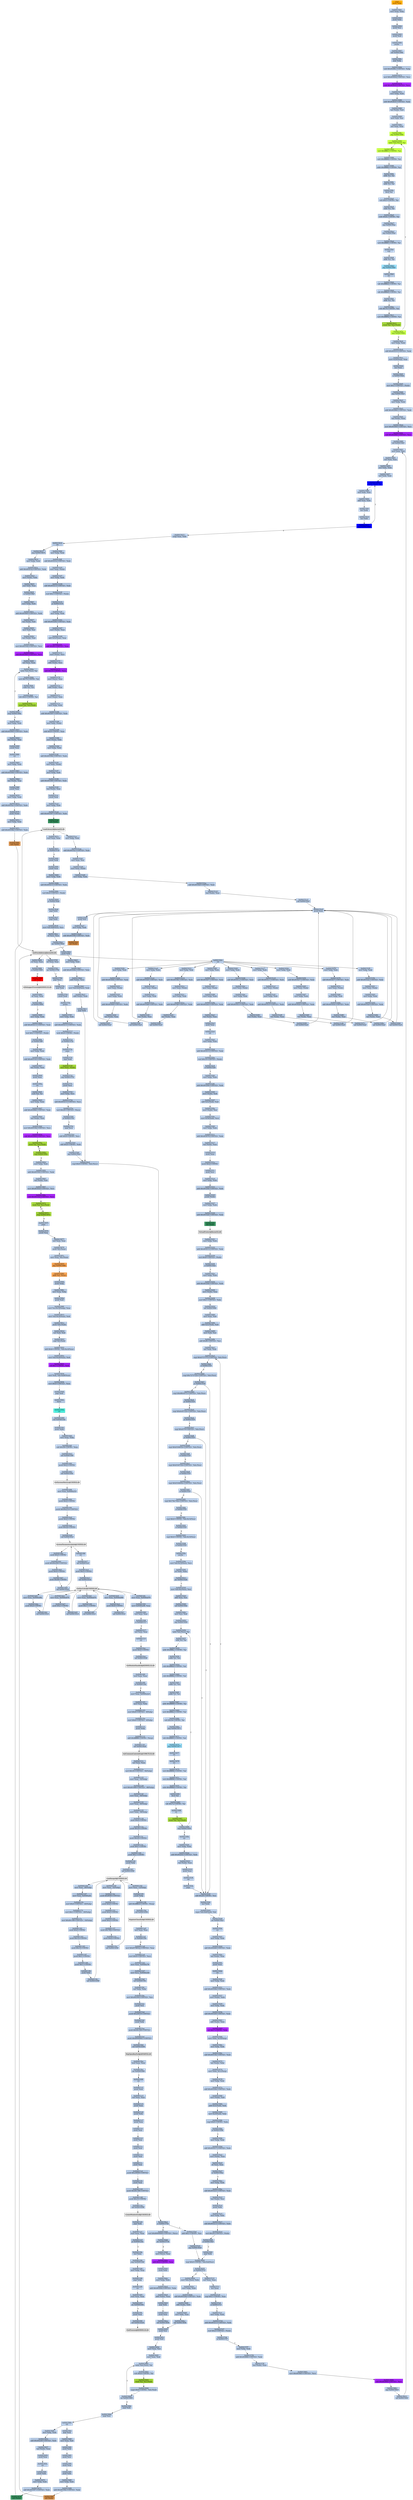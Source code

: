 strict digraph G {
	graph [bgcolor=transparent,
		name=G
	];
	node [color=lightsteelblue,
		fillcolor=lightsteelblue,
		shape=rectangle,
		style=filled
	];
	a0x00415060pushl_ebp	[color=lightgrey,
		fillcolor=orange,
		label="start\npushl %ebp"];
	a0x00415061movl_esp_ebp	[label="0x00415061\nmovl %esp, %ebp"];
	a0x00415060pushl_ebp -> a0x00415061movl_esp_ebp	[color="#000000"];
	a0x00415063pushl_ebx	[label="0x00415063\npushl %ebx"];
	a0x00415061movl_esp_ebp -> a0x00415063pushl_ebx	[color="#000000"];
	a0x00415064pushl_esi	[label="0x00415064\npushl %esi"];
	a0x00415063pushl_ebx -> a0x00415064pushl_esi	[color="#000000"];
	a0x00415065pushl_edi	[label="0x00415065\npushl %edi"];
	a0x00415064pushl_esi -> a0x00415065pushl_edi	[color="#000000"];
	a0x00415066pusha_	[label="0x00415066\npusha "];
	a0x00415065pushl_edi -> a0x00415066pusha_	[color="#000000"];
	a0x00415067call_0x0041506c	[label="0x00415067\ncall 0x0041506c"];
	a0x00415066pusha_ -> a0x00415067call_0x0041506c	[color="#000000"];
	a0x0041506cpopl_ebp	[label="0x0041506c\npopl %ebp"];
	a0x00415067call_0x0041506c -> a0x0041506cpopl_ebp	[color="#000000"];
	a0x0041506dsubl_0x40286cUINT32_ebp	[label="0x0041506d\nsubl $0x40286c<UINT32>, %ebp"];
	a0x0041506cpopl_ebp -> a0x0041506dsubl_0x40286cUINT32_ebp	[color="#000000"];
	a0x00415073movl_0x40345dUINT32_ecx	[label="0x00415073\nmovl $0x40345d<UINT32>, %ecx"];
	a0x0041506dsubl_0x40286cUINT32_ebp -> a0x00415073movl_0x40345dUINT32_ecx	[color="#000000"];
	a0x00415078subl_0x4028c6UINT32_ecx	[color=purple,
		fillcolor=purple,
		label="0x00415078\nsubl $0x4028c6<UINT32>, %ecx"];
	a0x00415073movl_0x40345dUINT32_ecx -> a0x00415078subl_0x4028c6UINT32_ecx	[color="#000000"];
	a0x0041507emovl_ebp_edx	[label="0x0041507e\nmovl %ebp, %edx"];
	a0x00415078subl_0x4028c6UINT32_ecx -> a0x0041507emovl_ebp_edx	[color="#000000"];
	a0x00415080addl_0x4028c6UINT32_edx	[label="0x00415080\naddl $0x4028c6<UINT32>, %edx"];
	a0x0041507emovl_ebp_edx -> a0x00415080addl_0x4028c6UINT32_edx	[color="#000000"];
	a0x00415086leal_edx__edi	[label="0x00415086\nleal (%edx), %edi"];
	a0x00415080addl_0x4028c6UINT32_edx -> a0x00415086leal_edx__edi	[color="#000000"];
	a0x00415088movl_edi_esi	[label="0x00415088\nmovl %edi, %esi"];
	a0x00415086leal_edx__edi -> a0x00415088movl_edi_esi	[color="#000000"];
	a0x0041508axorl_eax_eax	[label="0x0041508a\nxorl %eax, %eax"];
	a0x00415088movl_edi_esi -> a0x0041508axorl_eax_eax	[color="#000000"];
	a0x0041508cjmp_0x00415092	[color=olivedrab1,
		fillcolor=olivedrab1,
		label="0x0041508c\njmp 0x00415092"];
	a0x0041508axorl_eax_eax -> a0x0041508cjmp_0x00415092	[color="#000000"];
	a0x00415092lodsb_ds_esi__al	[color=olivedrab1,
		fillcolor=olivedrab1,
		label="0x00415092\nlodsb %ds:(%esi), %al"];
	a0x0041508cjmp_0x00415092 -> a0x00415092lodsb_ds_esi__al	[color="#000000"];
	a0x00415093rorb_0xffffffc2UINT8_al	[color=olivedrab1,
		fillcolor=olivedrab1,
		label="0x00415093\nrorb $0xffffffc2<UINT8>, %al"];
	a0x00415092lodsb_ds_esi__al -> a0x00415093rorb_0xffffffc2UINT8_al	[color="#000000"];
	a0x00415096xorb_0xffffff84UINT8_al	[label="0x00415096\nxorb $0xffffff84<UINT8>, %al"];
	a0x00415093rorb_0xffffffc2UINT8_al -> a0x00415096xorb_0xffffff84UINT8_al	[color="#000000"];
	a0x00415098addb_0xffffffbeUINT8_al	[label="0x00415098\naddb $0xffffffbe<UINT8>, %al"];
	a0x00415096xorb_0xffffff84UINT8_al -> a0x00415098addb_0xffffffbeUINT8_al	[color="#000000"];
	a0x0041509aaddb_cl_al	[label="0x0041509a\naddb %cl, %al"];
	a0x00415098addb_0xffffffbeUINT8_al -> a0x0041509aaddb_cl_al	[color="#000000"];
	a0x0041509caddb_cl_al	[label="0x0041509c\naddb %cl, %al"];
	a0x0041509aaddb_cl_al -> a0x0041509caddb_cl_al	[color="#000000"];
	a0x0041509edecb_al	[label="0x0041509e\ndecb %al"];
	a0x0041509caddb_cl_al -> a0x0041509edecb_al	[color="#000000"];
	a0x004150a0rorb_0x3UINT8_al	[label="0x004150a0\nrorb $0x3<UINT8>, %al"];
	a0x0041509edecb_al -> a0x004150a0rorb_0x3UINT8_al	[color="#000000"];
	a0x004150a3subb_cl_al	[label="0x004150a3\nsubb %cl, %al"];
	a0x004150a0rorb_0x3UINT8_al -> a0x004150a3subb_cl_al	[color="#000000"];
	a0x004150a5subb_0x6cUINT8_al	[label="0x004150a5\nsubb $0x6c<UINT8>, %al"];
	a0x004150a3subb_cl_al -> a0x004150a5subb_0x6cUINT8_al	[color="#000000"];
	a0x004150a7jmp_0x004150aa	[label="0x004150a7\njmp 0x004150aa"];
	a0x004150a5subb_0x6cUINT8_al -> a0x004150a7jmp_0x004150aa	[color="#000000"];
	a0x004150aajmp_0x004150ad	[label="0x004150aa\njmp 0x004150ad"];
	a0x004150a7jmp_0x004150aa -> a0x004150aajmp_0x004150ad	[color="#000000"];
	a0x004150adxorb_0xfffffff3UINT8_al	[label="0x004150ad\nxorb $0xfffffff3<UINT8>, %al"];
	a0x004150aajmp_0x004150ad -> a0x004150adxorb_0xfffffff3UINT8_al	[color="#000000"];
	a0x004150afnop_	[label="0x004150af\nnop "];
	a0x004150adxorb_0xfffffff3UINT8_al -> a0x004150afnop_	[color="#000000"];
	a0x004150b0addb_cl_al	[label="0x004150b0\naddb %cl, %al"];
	a0x004150afnop_ -> a0x004150b0addb_cl_al	[color="#000000"];
	a0x004150b2jmp_0x004150b5	[color=skyblue,
		fillcolor=skyblue,
		label="0x004150b2\njmp 0x004150b5"];
	a0x004150b0addb_cl_al -> a0x004150b2jmp_0x004150b5	[color="#000000"];
	a0x004150b5stc_	[label="0x004150b5\nstc "];
	a0x004150b2jmp_0x004150b5 -> a0x004150b5stc_	[color="#000000"];
	a0x004150b6rolb_0xffffffd2UINT8_al	[label="0x004150b6\nrolb $0xffffffd2<UINT8>, %al"];
	a0x004150b5stc_ -> a0x004150b6rolb_0xffffffd2UINT8_al	[color="#000000"];
	a0x004150b9rolb_0xffffffd0UINT8_al	[label="0x004150b9\nrolb $0xffffffd0<UINT8>, %al"];
	a0x004150b6rolb_0xffffffd2UINT8_al -> a0x004150b9rolb_0xffffffd0UINT8_al	[color="#000000"];
	a0x004150bcaddb_cl_al	[label="0x004150bc\naddb %cl, %al"];
	a0x004150b9rolb_0xffffffd0UINT8_al -> a0x004150bcaddb_cl_al	[color="#000000"];
	a0x004150berolb_0x7bUINT8_al	[label="0x004150be\nrolb $0x7b<UINT8>, %al"];
	a0x004150bcaddb_cl_al -> a0x004150berolb_0x7bUINT8_al	[color="#000000"];
	a0x004150c1xorb_0xffffff9dUINT8_al	[label="0x004150c1\nxorb $0xffffff9d<UINT8>, %al"];
	a0x004150berolb_0x7bUINT8_al -> a0x004150c1xorb_0xffffff9dUINT8_al	[color="#000000"];
	a0x004150c3stosb_al_es_edi_	[color=yellowgreen,
		fillcolor=yellowgreen,
		label="0x004150c3\nstosb %al, %es:(%edi)"];
	a0x004150c1xorb_0xffffff9dUINT8_al -> a0x004150c3stosb_al_es_edi_	[color="#000000"];
	a0x004150c4loop_0x00415092	[color=olivedrab1,
		fillcolor=olivedrab1,
		label="0x004150c4\nloop 0x00415092"];
	a0x004150c3stosb_al_es_edi_ -> a0x004150c4loop_0x00415092	[color="#000000"];
	a0x004150c4loop_0x00415092 -> a0x00415092lodsb_ds_esi__al	[color="#000000",
		label=T];
	a0x004150c6movl_ebp_edx	[label="0x004150c6\nmovl %ebp, %edx"];
	a0x004150c4loop_0x00415092 -> a0x004150c6movl_ebp_edx	[color="#000000",
		label=F];
	a0x004150c8addl_0x40321fUINT32_edx	[label="0x004150c8\naddl $0x40321f<UINT32>, %edx"];
	a0x004150c6movl_ebp_edx -> a0x004150c8addl_0x40321fUINT32_edx	[color="#000000"];
	a0x004150cemovl_0x20esp__eax	[label="0x004150ce\nmovl 0x20(%esp), %eax"];
	a0x004150c8addl_0x40321fUINT32_edx -> a0x004150cemovl_0x20esp__eax	[color="#000000"];
	a0x004150d2incl_eax	[label="0x004150d2\nincl %eax"];
	a0x004150cemovl_0x20esp__eax -> a0x004150d2incl_eax	[color="#000000"];
	a0x004150d3js_0x004150dd	[label="0x004150d3\njs 0x004150dd"];
	a0x004150d2incl_eax -> a0x004150d3js_0x004150dd	[color="#000000"];
	a0x004150d5movl_0x1UINT32_edx_	[label="0x004150d5\nmovl $0x1<UINT32>, (%edx)"];
	a0x004150d3js_0x004150dd -> a0x004150d5movl_0x1UINT32_edx_	[color="#000000",
		label=F];
	a0x004150dbjmp_0x004150e3	[label="0x004150db\njmp 0x004150e3"];
	a0x004150d5movl_0x1UINT32_edx_ -> a0x004150dbjmp_0x004150e3	[color="#000000"];
	a0x004150e3movl_ebp_edx	[label="0x004150e3\nmovl %ebp, %edx"];
	a0x004150dbjmp_0x004150e3 -> a0x004150e3movl_ebp_edx	[color="#000000"];
	a0x004150e5addl_0x402866UINT32_edx	[label="0x004150e5\naddl $0x402866<UINT32>, %edx"];
	a0x004150e3movl_ebp_edx -> a0x004150e5addl_0x402866UINT32_edx	[color="#000000"];
	a0x004150ebleal_edx__eax	[label="0x004150eb\nleal (%edx), %eax"];
	a0x004150e5addl_0x402866UINT32_edx -> a0x004150ebleal_edx__eax	[color="#000000"];
	a0x004150edmovl_0x403065UINT32_ecx	[label="0x004150ed\nmovl $0x403065<UINT32>, %ecx"];
	a0x004150ebleal_edx__eax -> a0x004150edmovl_0x403065UINT32_ecx	[color="#000000"];
	a0x004150f2subl_0x402866UINT32_ecx	[color=purple,
		fillcolor=purple,
		label="0x004150f2\nsubl $0x402866<UINT32>, %ecx"];
	a0x004150edmovl_0x403065UINT32_ecx -> a0x004150f2subl_0x402866UINT32_ecx	[color="#000000"];
	a0x004150f8call_0x00415401	[label="0x004150f8\ncall 0x00415401"];
	a0x004150f2subl_0x402866UINT32_ecx -> a0x004150f8call_0x00415401	[color="#000000"];
	a0x00415401movl_eax_edi	[label="0x00415401\nmovl %eax, %edi"];
	a0x004150f8call_0x00415401 -> a0x00415401movl_eax_edi	[color="#000000"];
	a0x00415403xorl_eax_eax	[label="0x00415403\nxorl %eax, %eax"];
	a0x00415401movl_eax_edi -> a0x00415403xorl_eax_eax	[color="#000000"];
	a0x00415405xorl_ebx_ebx	[label="0x00415405\nxorl %ebx, %ebx"];
	a0x00415403xorl_eax_eax -> a0x00415405xorl_ebx_ebx	[color="#000000"];
	a0x00415407xorl_edx_edx	[label="0x00415407\nxorl %edx, %edx"];
	a0x00415405xorl_ebx_ebx -> a0x00415407xorl_edx_edx	[color="#000000"];
	a0x00415409movb_edi__al	[color=blue,
		fillcolor=blue,
		label="0x00415409\nmovb (%edi), %al"];
	a0x00415407xorl_edx_edx -> a0x00415409movb_edi__al	[color="#000000"];
	a0x0041540bmull_edx_eax	[label="0x0041540b\nmull %edx, %eax"];
	a0x00415409movb_edi__al -> a0x0041540bmull_edx_eax	[color="#000000"];
	a0x0041540daddl_eax_ebx	[label="0x0041540d\naddl %eax, %ebx"];
	a0x0041540bmull_edx_eax -> a0x0041540daddl_eax_ebx	[color="#000000"];
	a0x0041540fincl_edx	[label="0x0041540f\nincl %edx"];
	a0x0041540daddl_eax_ebx -> a0x0041540fincl_edx	[color="#000000"];
	a0x00415410incl_edi	[label="0x00415410\nincl %edi"];
	a0x0041540fincl_edx -> a0x00415410incl_edi	[color="#000000"];
	a0x00415411loop_0x00415409	[color=blue,
		fillcolor=blue,
		label="0x00415411\nloop 0x00415409"];
	a0x00415410incl_edi -> a0x00415411loop_0x00415409	[color="#000000"];
	a0x00415411loop_0x00415409 -> a0x00415409movb_edi__al	[color="#000000",
		label=T];
	a0x00415413xchgl_eax_ebx	[label="0x00415413\nxchgl %eax, %ebx"];
	a0x00415411loop_0x00415409 -> a0x00415413xchgl_eax_ebx	[color="#000000",
		label=F];
	a0x00415414ret	[label="0x00415414\nret"];
	a0x00415413xchgl_eax_ebx -> a0x00415414ret	[color="#000000"];
	a0x004150fdmovl_ebp_edx	[label="0x004150fd\nmovl %ebp, %edx"];
	a0x00415414ret -> a0x004150fdmovl_ebp_edx	[color="#000000"];
	a0x00415815jmp_0x00415819	[label="0x00415815\njmp 0x00415819"];
	a0x00415414ret -> a0x00415815jmp_0x00415819	[color="#000000"];
	a0x004150ffaddl_0x40321bUINT32_edx	[label="0x004150ff\naddl $0x40321b<UINT32>, %edx"];
	a0x004150fdmovl_ebp_edx -> a0x004150ffaddl_0x40321bUINT32_edx	[color="#000000"];
	a0x00415105movl_eax_edx_	[label="0x00415105\nmovl %eax, (%edx)"];
	a0x004150ffaddl_0x40321bUINT32_edx -> a0x00415105movl_eax_edx_	[color="#000000"];
	a0x00415107movl_ebp_edx	[label="0x00415107\nmovl %ebp, %edx"];
	a0x00415105movl_eax_edx_ -> a0x00415107movl_ebp_edx	[color="#000000"];
	a0x00415109addl_0x403213UINT32_edx	[label="0x00415109\naddl $0x403213<UINT32>, %edx"];
	a0x00415107movl_ebp_edx -> a0x00415109addl_0x403213UINT32_edx	[color="#000000"];
	a0x0041510ftestl_0x1UINT32_edx_	[label="0x0041510f\ntestl $0x1<UINT32>, (%edx)"];
	a0x00415109addl_0x403213UINT32_edx -> a0x0041510ftestl_0x1UINT32_edx_	[color="#000000"];
	a0x00415115je_0x0041515f	[label="0x00415115\nje 0x0041515f"];
	a0x0041510ftestl_0x1UINT32_edx_ -> a0x00415115je_0x0041515f	[color="#000000"];
	a0x0041515fmovl_ebp_edx	[label="0x0041515f\nmovl %ebp, %edx"];
	a0x00415115je_0x0041515f -> a0x0041515fmovl_ebp_edx	[color="#000000",
		label=T];
	a0x00415161addl_0x40320bUINT32_edx	[label="0x00415161\naddl $0x40320b<UINT32>, %edx"];
	a0x0041515fmovl_ebp_edx -> a0x00415161addl_0x40320bUINT32_edx	[color="#000000"];
	a0x00415167movl_edx__eax	[label="0x00415167\nmovl (%edx), %eax"];
	a0x00415161addl_0x40320bUINT32_edx -> a0x00415167movl_edx__eax	[color="#000000"];
	a0x00415169addl_0x3ceax__eax	[label="0x00415169\naddl 0x3c(%eax), %eax"];
	a0x00415167movl_edx__eax -> a0x00415169addl_0x3ceax__eax	[color="#000000"];
	a0x0041516caddl_0x80UINT32_eax	[color=purple,
		fillcolor=purple,
		label="0x0041516c\naddl $0x80<UINT32>, %eax"];
	a0x00415169addl_0x3ceax__eax -> a0x0041516caddl_0x80UINT32_eax	[color="#000000"];
	a0x00415171movl_eax__ecx	[label="0x00415171\nmovl (%eax), %ecx"];
	a0x0041516caddl_0x80UINT32_eax -> a0x00415171movl_eax__ecx	[color="#000000"];
	a0x00415173addl_edx__ecx	[label="0x00415173\naddl (%edx), %ecx"];
	a0x00415171movl_eax__ecx -> a0x00415173addl_edx__ecx	[color="#000000"];
	a0x00415175addl_0x10UINT8_ecx	[color=purple,
		fillcolor=purple,
		label="0x00415175\naddl $0x10<UINT8>, %ecx"];
	a0x00415173addl_edx__ecx -> a0x00415175addl_0x10UINT8_ecx	[color="#000000"];
	a0x00415178movl_ecx__eax	[label="0x00415178\nmovl (%ecx), %eax"];
	a0x00415175addl_0x10UINT8_ecx -> a0x00415178movl_ecx__eax	[color="#000000"];
	a0x0041517aaddl_edx__eax	[label="0x0041517a\naddl (%edx), %eax"];
	a0x00415178movl_ecx__eax -> a0x0041517aaddl_edx__eax	[color="#000000"];
	a0x0041517cmovl_eax__ebx	[label="0x0041517c\nmovl (%eax), %ebx"];
	a0x0041517aaddl_edx__eax -> a0x0041517cmovl_eax__ebx	[color="#000000"];
	a0x0041517emovl_ebp_edx	[label="0x0041517e\nmovl %ebp, %edx"];
	a0x0041517cmovl_eax__ebx -> a0x0041517emovl_ebp_edx	[color="#000000"];
	a0x00415180addl_0x403397UINT32_edx	[label="0x00415180\naddl $0x403397<UINT32>, %edx"];
	a0x0041517emovl_ebp_edx -> a0x00415180addl_0x403397UINT32_edx	[color="#000000"];
	a0x00415186movl_ebx_edx_	[label="0x00415186\nmovl %ebx, (%edx)"];
	a0x00415180addl_0x403397UINT32_edx -> a0x00415186movl_ebx_edx_	[color="#000000"];
	a0x00415188addl_0x4UINT8_eax	[label="0x00415188\naddl $0x4<UINT8>, %eax"];
	a0x00415186movl_ebx_edx_ -> a0x00415188addl_0x4UINT8_eax	[color="#000000"];
	a0x0041518bmovl_eax__ebx	[label="0x0041518b\nmovl (%eax), %ebx"];
	a0x00415188addl_0x4UINT8_eax -> a0x0041518bmovl_eax__ebx	[color="#000000"];
	a0x0041518dmovl_ebp_edx	[label="0x0041518d\nmovl %ebp, %edx"];
	a0x0041518bmovl_eax__ebx -> a0x0041518dmovl_ebp_edx	[color="#000000"];
	a0x0041518faddl_0x40339bUINT32_edx	[label="0x0041518f\naddl $0x40339b<UINT32>, %edx"];
	a0x0041518dmovl_ebp_edx -> a0x0041518faddl_0x40339bUINT32_edx	[color="#000000"];
	a0x00415195movl_ebx_edx_	[label="0x00415195\nmovl %ebx, (%edx)"];
	a0x0041518faddl_0x40339bUINT32_edx -> a0x00415195movl_ebx_edx_	[color="#000000"];
	a0x00415197movl_ebp_edx	[label="0x00415197\nmovl %ebp, %edx"];
	a0x00415195movl_ebx_edx_ -> a0x00415197movl_ebp_edx	[color="#000000"];
	a0x00415199addl_0x40339fUINT32_edx	[label="0x00415199\naddl $0x40339f<UINT32>, %edx"];
	a0x00415197movl_ebp_edx -> a0x00415199addl_0x40339fUINT32_edx	[color="#000000"];
	a0x0041519fleal_edx__eax	[label="0x0041519f\nleal (%edx), %eax"];
	a0x00415199addl_0x40339fUINT32_edx -> a0x0041519fleal_edx__eax	[color="#000000"];
	a0x004151a1pushl_eax	[label="0x004151a1\npushl %eax"];
	a0x0041519fleal_edx__eax -> a0x004151a1pushl_eax	[color="#000000"];
	a0x004151a2movl_ebp_edx	[label="0x004151a2\nmovl %ebp, %edx"];
	a0x004151a1pushl_eax -> a0x004151a2movl_ebp_edx	[color="#000000"];
	a0x004151a4addl_0x403397UINT32_edx	[label="0x004151a4\naddl $0x403397<UINT32>, %edx"];
	a0x004151a2movl_ebp_edx -> a0x004151a4addl_0x403397UINT32_edx	[color="#000000"];
	a0x004151aacall_edx_	[color=seagreen,
		fillcolor=seagreen,
		label="0x004151aa\ncall (%edx)"];
	a0x004151a4addl_0x403397UINT32_edx -> a0x004151aacall_edx_	[color="#000000"];
	LoadLibraryA_kernel32_dll	[color=lightgrey,
		fillcolor=lightgrey,
		label="LoadLibraryA@kernel32.dll"];
	a0x004151aacall_edx_ -> LoadLibraryA_kernel32_dll	[color="#000000"];
	a0x004151acmovl_ebp_edx	[label="0x004151ac\nmovl %ebp, %edx"];
	LoadLibraryA_kernel32_dll -> a0x004151acmovl_ebp_edx	[color="#000000"];
	a0x0041567atestl_eax_eax	[label="0x0041567a\ntestl %eax, %eax"];
	LoadLibraryA_kernel32_dll -> a0x0041567atestl_eax_eax	[color="#000000"];
	a0x004151aeaddl_0x4033acUINT32_edx	[label="0x004151ae\naddl $0x4033ac<UINT32>, %edx"];
	a0x004151acmovl_ebp_edx -> a0x004151aeaddl_0x4033acUINT32_edx	[color="#000000"];
	a0x004151b4movl_eax_esi	[label="0x004151b4\nmovl %eax, %esi"];
	a0x004151aeaddl_0x4033acUINT32_edx -> a0x004151b4movl_eax_esi	[color="#000000"];
	a0x004151b6movl_eax_edx_	[label="0x004151b6\nmovl %eax, (%edx)"];
	a0x004151b4movl_eax_esi -> a0x004151b6movl_eax_edx_	[color="#000000"];
	a0x004151b8movl_ebp_edx	[label="0x004151b8\nmovl %ebp, %edx"];
	a0x004151b6movl_eax_edx_ -> a0x004151b8movl_ebp_edx	[color="#000000"];
	a0x004151baaddl_0x4033b0UINT32_edx	[label="0x004151ba\naddl $0x4033b0<UINT32>, %edx"];
	a0x004151b8movl_ebp_edx -> a0x004151baaddl_0x4033b0UINT32_edx	[color="#000000"];
	a0x004151c0leal_edx__eax	[label="0x004151c0\nleal (%edx), %eax"];
	a0x004151baaddl_0x4033b0UINT32_edx -> a0x004151c0leal_edx__eax	[color="#000000"];
	a0x004151c2call_0x004152a5	[label="0x004151c2\ncall 0x004152a5"];
	a0x004151c0leal_edx__eax -> a0x004151c2call_0x004152a5	[color="#000000"];
	a0x004152a5pushl_eax	[label="0x004152a5\npushl %eax"];
	a0x004151c2call_0x004152a5 -> a0x004152a5pushl_eax	[color="#000000"];
	a0x004152a6pushl_esi	[label="0x004152a6\npushl %esi"];
	a0x004152a5pushl_eax -> a0x004152a6pushl_esi	[color="#000000"];
	a0x004152a7movl_ebp_edx	[label="0x004152a7\nmovl %ebp, %edx"];
	a0x004152a6pushl_esi -> a0x004152a7movl_ebp_edx	[color="#000000"];
	a0x004152a9addl_0x40339bUINT32_edx	[label="0x004152a9\naddl $0x40339b<UINT32>, %edx"];
	a0x004152a7movl_ebp_edx -> a0x004152a9addl_0x40339bUINT32_edx	[color="#000000"];
	a0x004152afcall_edx_	[color=peru,
		fillcolor=peru,
		label="0x004152af\ncall (%edx)"];
	a0x004152a9addl_0x40339bUINT32_edx -> a0x004152afcall_edx_	[color="#000000"];
	GetProcAddress_kernel32_dll	[color=lightgrey,
		fillcolor=lightgrey,
		label="GetProcAddress@kernel32.dll"];
	a0x004152afcall_edx_ -> GetProcAddress_kernel32_dll	[color="#000000"];
	a0x004152b1ret	[label="0x004152b1\nret"];
	GetProcAddress_kernel32_dll -> a0x004152b1ret	[color="#000000"];
	a0x00415700orl_eax_eax	[label="0x00415700\norl %eax, %eax"];
	GetProcAddress_kernel32_dll -> a0x00415700orl_eax_eax	[color="#000000"];
	a0x00415884orl_eax_eax	[label="0x00415884\norl %eax, %eax"];
	GetProcAddress_kernel32_dll -> a0x00415884orl_eax_eax	[color="#000000"];
	a0x004151c7movl_ebp_edx	[label="0x004151c7\nmovl %ebp, %edx"];
	a0x004152b1ret -> a0x004151c7movl_ebp_edx	[color="#000000"];
	a0x004151e0movl_ebp_edx	[label="0x004151e0\nmovl %ebp, %edx"];
	a0x004152b1ret -> a0x004151e0movl_ebp_edx	[color="#000000"];
	a0x004151f9movl_ebp_edx	[label="0x004151f9\nmovl %ebp, %edx"];
	a0x004152b1ret -> a0x004151f9movl_ebp_edx	[color="#000000"];
	a0x00415212movl_ebp_edx	[label="0x00415212\nmovl %ebp, %edx"];
	a0x004152b1ret -> a0x00415212movl_ebp_edx	[color="#000000"];
	a0x0041522bmovl_ebp_edx	[label="0x0041522b\nmovl %ebp, %edx"];
	a0x004152b1ret -> a0x0041522bmovl_ebp_edx	[color="#000000"];
	a0x00415244movl_ebp_edx	[label="0x00415244\nmovl %ebp, %edx"];
	a0x004152b1ret -> a0x00415244movl_ebp_edx	[color="#000000"];
	a0x0041525dmovl_ebp_edx	[label="0x0041525d\nmovl %ebp, %edx"];
	a0x004152b1ret -> a0x0041525dmovl_ebp_edx	[color="#000000"];
	a0x00415276movl_ebp_edx	[label="0x00415276\nmovl %ebp, %edx"];
	a0x004152b1ret -> a0x00415276movl_ebp_edx	[color="#000000"];
	a0x0041528fmovl_ebp_edx	[label="0x0041528f\nmovl %ebp, %edx"];
	a0x004152b1ret -> a0x0041528fmovl_ebp_edx	[color="#000000"];
	a0x004151c9addl_0x4033c1UINT32_edx	[label="0x004151c9\naddl $0x4033c1<UINT32>, %edx"];
	a0x004151c7movl_ebp_edx -> a0x004151c9addl_0x4033c1UINT32_edx	[color="#000000"];
	a0x004151cfmovl_eax_edx_	[label="0x004151cf\nmovl %eax, (%edx)"];
	a0x004151c9addl_0x4033c1UINT32_edx -> a0x004151cfmovl_eax_edx_	[color="#000000"];
	a0x004151d1movl_ebp_edx	[label="0x004151d1\nmovl %ebp, %edx"];
	a0x004151cfmovl_eax_edx_ -> a0x004151d1movl_ebp_edx	[color="#000000"];
	a0x004151d3addl_0x4033c5UINT32_edx	[label="0x004151d3\naddl $0x4033c5<UINT32>, %edx"];
	a0x004151d1movl_ebp_edx -> a0x004151d3addl_0x4033c5UINT32_edx	[color="#000000"];
	a0x004151d9leal_edx__eax	[label="0x004151d9\nleal (%edx), %eax"];
	a0x004151d3addl_0x4033c5UINT32_edx -> a0x004151d9leal_edx__eax	[color="#000000"];
	a0x004151dbcall_0x004152a5	[label="0x004151db\ncall 0x004152a5"];
	a0x004151d9leal_edx__eax -> a0x004151dbcall_0x004152a5	[color="#000000"];
	a0x004151dbcall_0x004152a5 -> a0x004152a5pushl_eax	[color="#000000"];
	a0x004151e2addl_0x4033d4UINT32_edx	[label="0x004151e2\naddl $0x4033d4<UINT32>, %edx"];
	a0x004151e0movl_ebp_edx -> a0x004151e2addl_0x4033d4UINT32_edx	[color="#000000"];
	a0x004151e8movl_eax_edx_	[label="0x004151e8\nmovl %eax, (%edx)"];
	a0x004151e2addl_0x4033d4UINT32_edx -> a0x004151e8movl_eax_edx_	[color="#000000"];
	a0x004151eamovl_ebp_edx	[label="0x004151ea\nmovl %ebp, %edx"];
	a0x004151e8movl_eax_edx_ -> a0x004151eamovl_ebp_edx	[color="#000000"];
	a0x004151ecaddl_0x4033d8UINT32_edx	[label="0x004151ec\naddl $0x4033d8<UINT32>, %edx"];
	a0x004151eamovl_ebp_edx -> a0x004151ecaddl_0x4033d8UINT32_edx	[color="#000000"];
	a0x004151f2leal_edx__eax	[label="0x004151f2\nleal (%edx), %eax"];
	a0x004151ecaddl_0x4033d8UINT32_edx -> a0x004151f2leal_edx__eax	[color="#000000"];
	a0x004151f4call_0x004152a5	[label="0x004151f4\ncall 0x004152a5"];
	a0x004151f2leal_edx__eax -> a0x004151f4call_0x004152a5	[color="#000000"];
	a0x004151f4call_0x004152a5 -> a0x004152a5pushl_eax	[color="#000000"];
	a0x004151fbaddl_0x4033ebUINT32_edx	[label="0x004151fb\naddl $0x4033eb<UINT32>, %edx"];
	a0x004151f9movl_ebp_edx -> a0x004151fbaddl_0x4033ebUINT32_edx	[color="#000000"];
	a0x00415201movl_eax_edx_	[label="0x00415201\nmovl %eax, (%edx)"];
	a0x004151fbaddl_0x4033ebUINT32_edx -> a0x00415201movl_eax_edx_	[color="#000000"];
	a0x00415203movl_ebp_edx	[label="0x00415203\nmovl %ebp, %edx"];
	a0x00415201movl_eax_edx_ -> a0x00415203movl_ebp_edx	[color="#000000"];
	a0x00415205addl_0x4033efUINT32_edx	[label="0x00415205\naddl $0x4033ef<UINT32>, %edx"];
	a0x00415203movl_ebp_edx -> a0x00415205addl_0x4033efUINT32_edx	[color="#000000"];
	a0x0041520bleal_edx__eax	[label="0x0041520b\nleal (%edx), %eax"];
	a0x00415205addl_0x4033efUINT32_edx -> a0x0041520bleal_edx__eax	[color="#000000"];
	a0x0041520dcall_0x004152a5	[label="0x0041520d\ncall 0x004152a5"];
	a0x0041520bleal_edx__eax -> a0x0041520dcall_0x004152a5	[color="#000000"];
	a0x0041520dcall_0x004152a5 -> a0x004152a5pushl_eax	[color="#000000"];
	a0x00415214addl_0x4033fbUINT32_edx	[label="0x00415214\naddl $0x4033fb<UINT32>, %edx"];
	a0x00415212movl_ebp_edx -> a0x00415214addl_0x4033fbUINT32_edx	[color="#000000"];
	a0x0041521amovl_eax_edx_	[label="0x0041521a\nmovl %eax, (%edx)"];
	a0x00415214addl_0x4033fbUINT32_edx -> a0x0041521amovl_eax_edx_	[color="#000000"];
	a0x0041521cmovl_ebp_edx	[label="0x0041521c\nmovl %ebp, %edx"];
	a0x0041521amovl_eax_edx_ -> a0x0041521cmovl_ebp_edx	[color="#000000"];
	a0x0041521eaddl_0x4033ffUINT32_edx	[label="0x0041521e\naddl $0x4033ff<UINT32>, %edx"];
	a0x0041521cmovl_ebp_edx -> a0x0041521eaddl_0x4033ffUINT32_edx	[color="#000000"];
	a0x00415224leal_edx__eax	[label="0x00415224\nleal (%edx), %eax"];
	a0x0041521eaddl_0x4033ffUINT32_edx -> a0x00415224leal_edx__eax	[color="#000000"];
	a0x00415226call_0x004152a5	[label="0x00415226\ncall 0x004152a5"];
	a0x00415224leal_edx__eax -> a0x00415226call_0x004152a5	[color="#000000"];
	a0x00415226call_0x004152a5 -> a0x004152a5pushl_eax	[color="#000000"];
	a0x0041522daddl_0x40340bUINT32_edx	[label="0x0041522d\naddl $0x40340b<UINT32>, %edx"];
	a0x0041522bmovl_ebp_edx -> a0x0041522daddl_0x40340bUINT32_edx	[color="#000000"];
	a0x00415233movl_eax_edx_	[label="0x00415233\nmovl %eax, (%edx)"];
	a0x0041522daddl_0x40340bUINT32_edx -> a0x00415233movl_eax_edx_	[color="#000000"];
	a0x00415235movl_ebp_edx	[label="0x00415235\nmovl %ebp, %edx"];
	a0x00415233movl_eax_edx_ -> a0x00415235movl_ebp_edx	[color="#000000"];
	a0x00415237addl_0x40340fUINT32_edx	[label="0x00415237\naddl $0x40340f<UINT32>, %edx"];
	a0x00415235movl_ebp_edx -> a0x00415237addl_0x40340fUINT32_edx	[color="#000000"];
	a0x0041523dleal_edx__eax	[label="0x0041523d\nleal (%edx), %eax"];
	a0x00415237addl_0x40340fUINT32_edx -> a0x0041523dleal_edx__eax	[color="#000000"];
	a0x0041523fcall_0x004152a5	[label="0x0041523f\ncall 0x004152a5"];
	a0x0041523dleal_edx__eax -> a0x0041523fcall_0x004152a5	[color="#000000"];
	a0x0041523fcall_0x004152a5 -> a0x004152a5pushl_eax	[color="#000000"];
	a0x00415246addl_0x40341aUINT32_edx	[label="0x00415246\naddl $0x40341a<UINT32>, %edx"];
	a0x00415244movl_ebp_edx -> a0x00415246addl_0x40341aUINT32_edx	[color="#000000"];
	a0x0041524cmovl_eax_edx_	[label="0x0041524c\nmovl %eax, (%edx)"];
	a0x00415246addl_0x40341aUINT32_edx -> a0x0041524cmovl_eax_edx_	[color="#000000"];
	a0x0041524emovl_ebp_edx	[label="0x0041524e\nmovl %ebp, %edx"];
	a0x0041524cmovl_eax_edx_ -> a0x0041524emovl_ebp_edx	[color="#000000"];
	a0x00415250addl_0x40341eUINT32_edx	[label="0x00415250\naddl $0x40341e<UINT32>, %edx"];
	a0x0041524emovl_ebp_edx -> a0x00415250addl_0x40341eUINT32_edx	[color="#000000"];
	a0x00415256leal_edx__eax	[label="0x00415256\nleal (%edx), %eax"];
	a0x00415250addl_0x40341eUINT32_edx -> a0x00415256leal_edx__eax	[color="#000000"];
	a0x00415258call_0x004152a5	[label="0x00415258\ncall 0x004152a5"];
	a0x00415256leal_edx__eax -> a0x00415258call_0x004152a5	[color="#000000"];
	a0x00415258call_0x004152a5 -> a0x004152a5pushl_eax	[color="#000000"];
	a0x0041525faddl_0x403427UINT32_edx	[label="0x0041525f\naddl $0x403427<UINT32>, %edx"];
	a0x0041525dmovl_ebp_edx -> a0x0041525faddl_0x403427UINT32_edx	[color="#000000"];
	a0x00415265movl_eax_edx_	[label="0x00415265\nmovl %eax, (%edx)"];
	a0x0041525faddl_0x403427UINT32_edx -> a0x00415265movl_eax_edx_	[color="#000000"];
	a0x00415267movl_ebp_edx	[label="0x00415267\nmovl %ebp, %edx"];
	a0x00415265movl_eax_edx_ -> a0x00415267movl_ebp_edx	[color="#000000"];
	a0x00415269addl_0x40342bUINT32_edx	[label="0x00415269\naddl $0x40342b<UINT32>, %edx"];
	a0x00415267movl_ebp_edx -> a0x00415269addl_0x40342bUINT32_edx	[color="#000000"];
	a0x0041526fleal_edx__eax	[label="0x0041526f\nleal (%edx), %eax"];
	a0x00415269addl_0x40342bUINT32_edx -> a0x0041526fleal_edx__eax	[color="#000000"];
	a0x00415271call_0x004152a5	[label="0x00415271\ncall 0x004152a5"];
	a0x0041526fleal_edx__eax -> a0x00415271call_0x004152a5	[color="#000000"];
	a0x00415271call_0x004152a5 -> a0x004152a5pushl_eax	[color="#000000"];
	a0x00415278addl_0x403437UINT32_edx	[label="0x00415278\naddl $0x403437<UINT32>, %edx"];
	a0x00415276movl_ebp_edx -> a0x00415278addl_0x403437UINT32_edx	[color="#000000"];
	a0x0041527emovl_eax_edx_	[label="0x0041527e\nmovl %eax, (%edx)"];
	a0x00415278addl_0x403437UINT32_edx -> a0x0041527emovl_eax_edx_	[color="#000000"];
	a0x00415280movl_ebp_edx	[label="0x00415280\nmovl %ebp, %edx"];
	a0x0041527emovl_eax_edx_ -> a0x00415280movl_ebp_edx	[color="#000000"];
	a0x00415282addl_0x40343bUINT32_edx	[label="0x00415282\naddl $0x40343b<UINT32>, %edx"];
	a0x00415280movl_ebp_edx -> a0x00415282addl_0x40343bUINT32_edx	[color="#000000"];
	a0x00415288leal_edx__eax	[label="0x00415288\nleal (%edx), %eax"];
	a0x00415282addl_0x40343bUINT32_edx -> a0x00415288leal_edx__eax	[color="#000000"];
	a0x0041528acall_0x004152a5	[label="0x0041528a\ncall 0x004152a5"];
	a0x00415288leal_edx__eax -> a0x0041528acall_0x004152a5	[color="#000000"];
	a0x0041528acall_0x004152a5 -> a0x004152a5pushl_eax	[color="#000000"];
	a0x00415291addl_0x403447UINT32_edx	[label="0x00415291\naddl $0x403447<UINT32>, %edx"];
	a0x0041528fmovl_ebp_edx -> a0x00415291addl_0x403447UINT32_edx	[color="#000000"];
	a0x00415297movl_eax_edx_	[label="0x00415297\nmovl %eax, (%edx)"];
	a0x00415291addl_0x403447UINT32_edx -> a0x00415297movl_eax_edx_	[color="#000000"];
	a0x00415299movl_ebp_edx	[label="0x00415299\nmovl %ebp, %edx"];
	a0x00415297movl_eax_edx_ -> a0x00415299movl_ebp_edx	[color="#000000"];
	a0x0041529baddl_0x402ab2UINT32_edx	[label="0x0041529b\naddl $0x402ab2<UINT32>, %edx"];
	a0x00415299movl_ebp_edx -> a0x0041529baddl_0x402ab2UINT32_edx	[color="#000000"];
	a0x004152a1leal_edx__eax	[label="0x004152a1\nleal (%edx), %eax"];
	a0x0041529baddl_0x402ab2UINT32_edx -> a0x004152a1leal_edx__eax	[color="#000000"];
	a0x004152a3pushl_eax	[label="0x004152a3\npushl %eax"];
	a0x004152a1leal_edx__eax -> a0x004152a3pushl_eax	[color="#000000"];
	a0x004152a4ret	[label="0x004152a4\nret"];
	a0x004152a3pushl_eax -> a0x004152a4ret	[color="#000000"];
	a0x004152b2movl_ebp_edx	[label="0x004152b2\nmovl %ebp, %edx"];
	a0x004152a4ret -> a0x004152b2movl_ebp_edx	[color="#000000"];
	a0x004152b4addl_0x403213UINT32_edx	[label="0x004152b4\naddl $0x403213<UINT32>, %edx"];
	a0x004152b2movl_ebp_edx -> a0x004152b4addl_0x403213UINT32_edx	[color="#000000"];
	a0x004152batestl_0x10UINT32_edx_	[label="0x004152ba\ntestl $0x10<UINT32>, (%edx)"];
	a0x004152b4addl_0x403213UINT32_edx -> a0x004152batestl_0x10UINT32_edx_	[color="#000000"];
	a0x004152c0je_0x004152fd	[label="0x004152c0\nje 0x004152fd"];
	a0x004152batestl_0x10UINT32_edx_ -> a0x004152c0je_0x004152fd	[color="#000000"];
	a0x004152fdmovl_ebp_edx	[label="0x004152fd\nmovl %ebp, %edx"];
	a0x004152c0je_0x004152fd -> a0x004152fdmovl_ebp_edx	[color="#000000",
		label=T];
	a0x004152ffaddl_0x40320bUINT32_edx	[label="0x004152ff\naddl $0x40320b<UINT32>, %edx"];
	a0x004152fdmovl_ebp_edx -> a0x004152ffaddl_0x40320bUINT32_edx	[color="#000000"];
	a0x00415305movl_edx__edi	[label="0x00415305\nmovl (%edx), %edi"];
	a0x004152ffaddl_0x40320bUINT32_edx -> a0x00415305movl_edx__edi	[color="#000000"];
	a0x00415307addl_0x3cedi__edi	[label="0x00415307\naddl 0x3c(%edi), %edi"];
	a0x00415305movl_edx__edi -> a0x00415307addl_0x3cedi__edi	[color="#000000"];
	a0x0041530amovl_edx__esi	[label="0x0041530a\nmovl (%edx), %esi"];
	a0x00415307addl_0x3cedi__edi -> a0x0041530amovl_edx__esi	[color="#000000"];
	a0x0041530cmovl_0x54edi__ecx	[label="0x0041530c\nmovl 0x54(%edi), %ecx"];
	a0x0041530amovl_edx__esi -> a0x0041530cmovl_0x54edi__ecx	[color="#000000"];
	a0x0041530fmovl_ebp_edx	[label="0x0041530f\nmovl %ebp, %edx"];
	a0x0041530cmovl_0x54edi__ecx -> a0x0041530fmovl_ebp_edx	[color="#000000"];
	a0x00415311addl_0x403479UINT32_edx	[label="0x00415311\naddl $0x403479<UINT32>, %edx"];
	a0x0041530fmovl_ebp_edx -> a0x00415311addl_0x403479UINT32_edx	[color="#000000"];
	a0x00415317leal_edx__eax	[label="0x00415317\nleal (%edx), %eax"];
	a0x00415311addl_0x403479UINT32_edx -> a0x00415317leal_edx__eax	[color="#000000"];
	a0x00415319pushl_eax	[label="0x00415319\npushl %eax"];
	a0x00415317leal_edx__eax -> a0x00415319pushl_eax	[color="#000000"];
	a0x0041531apushl_0x4UINT8	[label="0x0041531a\npushl $0x4<UINT8>"];
	a0x00415319pushl_eax -> a0x0041531apushl_0x4UINT8	[color="#000000"];
	a0x0041531cpushl_ecx	[label="0x0041531c\npushl %ecx"];
	a0x0041531apushl_0x4UINT8 -> a0x0041531cpushl_ecx	[color="#000000"];
	a0x0041531dmovl_ebp_edx	[label="0x0041531d\nmovl %ebp, %edx"];
	a0x0041531cpushl_ecx -> a0x0041531dmovl_ebp_edx	[color="#000000"];
	a0x0041531faddl_0x40320bUINT32_edx	[label="0x0041531f\naddl $0x40320b<UINT32>, %edx"];
	a0x0041531dmovl_ebp_edx -> a0x0041531faddl_0x40320bUINT32_edx	[color="#000000"];
	a0x00415325pushl_edx_	[label="0x00415325\npushl (%edx)"];
	a0x0041531faddl_0x40320bUINT32_edx -> a0x00415325pushl_edx_	[color="#000000"];
	a0x00415327movl_ebp_edx	[label="0x00415327\nmovl %ebp, %edx"];
	a0x00415325pushl_edx_ -> a0x00415327movl_ebp_edx	[color="#000000"];
	a0x00415329addl_0x4033d4UINT32_edx	[label="0x00415329\naddl $0x4033d4<UINT32>, %edx"];
	a0x00415327movl_ebp_edx -> a0x00415329addl_0x4033d4UINT32_edx	[color="#000000"];
	a0x0041532fcall_edx_	[color=seagreen,
		fillcolor=seagreen,
		label="0x0041532f\ncall (%edx)"];
	a0x00415329addl_0x4033d4UINT32_edx -> a0x0041532fcall_edx_	[color="#000000"];
	VirtualProtect_Kernel32_dll	[color=lightgrey,
		fillcolor=lightgrey,
		label="VirtualProtect@Kernel32.dll"];
	a0x0041532fcall_edx_ -> VirtualProtect_Kernel32_dll	[color="#000000"];
	a0x00415331movl_ebp_edx	[label="0x00415331\nmovl %ebp, %edx"];
	VirtualProtect_Kernel32_dll -> a0x00415331movl_ebp_edx	[color="#000000"];
	a0x00415333addl_0x403213UINT32_edx	[label="0x00415333\naddl $0x403213<UINT32>, %edx"];
	a0x00415331movl_ebp_edx -> a0x00415333addl_0x403213UINT32_edx	[color="#000000"];
	a0x00415339testl_0x8UINT32_edx_	[label="0x00415339\ntestl $0x8<UINT32>, (%edx)"];
	a0x00415333addl_0x403213UINT32_edx -> a0x00415339testl_0x8UINT32_edx_	[color="#000000"];
	a0x0041533fje_0x0041542e	[label="0x0041533f\nje 0x0041542e"];
	a0x00415339testl_0x8UINT32_edx_ -> a0x0041533fje_0x0041542e	[color="#000000"];
	a0x0041542emovl_ebp_edx	[label="0x0041542e\nmovl %ebp, %edx"];
	a0x0041533fje_0x0041542e -> a0x0041542emovl_ebp_edx	[color="#000000",
		label=T];
	a0x00415430addl_0x40320bUINT32_edx	[label="0x00415430\naddl $0x40320b<UINT32>, %edx"];
	a0x0041542emovl_ebp_edx -> a0x00415430addl_0x40320bUINT32_edx	[color="#000000"];
	a0x00415436movl_edx__eax	[label="0x00415436\nmovl (%edx), %eax"];
	a0x00415430addl_0x40320bUINT32_edx -> a0x00415436movl_edx__eax	[color="#000000"];
	a0x00415438movl_0x1UINT32_ebx	[label="0x00415438\nmovl $0x1<UINT32>, %ebx"];
	a0x00415436movl_edx__eax -> a0x00415438movl_0x1UINT32_ebx	[color="#000000"];
	a0x0041543dcall_0x00415494	[label="0x0041543d\ncall 0x00415494"];
	a0x00415438movl_0x1UINT32_ebx -> a0x0041543dcall_0x00415494	[color="#000000"];
	a0x00415494movl_eax_edi	[label="0x00415494\nmovl %eax, %edi"];
	a0x0041543dcall_0x00415494 -> a0x00415494movl_eax_edi	[color="#000000"];
	a0x00415496addl_0x3cedi__edi	[label="0x00415496\naddl 0x3c(%edi), %edi"];
	a0x00415494movl_eax_edi -> a0x00415496addl_0x3cedi__edi	[color="#000000"];
	a0x00415499movl_edi_esi	[label="0x00415499\nmovl %edi, %esi"];
	a0x00415496addl_0x3cedi__edi -> a0x00415499movl_edi_esi	[color="#000000"];
	a0x0041549baddl_0xf8UINT32_esi	[label="0x0041549b\naddl $0xf8<UINT32>, %esi"];
	a0x00415499movl_edi_esi -> a0x0041549baddl_0xf8UINT32_esi	[color="#000000"];
	a0x004154a1xorl_edx_edx	[label="0x004154a1\nxorl %edx, %edx"];
	a0x0041549baddl_0xf8UINT32_esi -> a0x004154a1xorl_edx_edx	[color="#000000"];
	a0x004154a3cmpl_0x63727372UINT32_ds_esi_	[label="0x004154a3\ncmpl $0x63727372<UINT32>, %ds:(%esi)"];
	a0x004154a1xorl_edx_edx -> a0x004154a3cmpl_0x63727372UINT32_ds_esi_	[color="#000000"];
	a0x004154aaje_0x0041553f	[label="0x004154aa\nje 0x0041553f"];
	a0x004154a3cmpl_0x63727372UINT32_ds_esi_ -> a0x004154aaje_0x0041553f	[color="#000000"];
	a0x004154b0cmpl_0x7273722eUINT32_ds_esi_	[label="0x004154b0\ncmpl $0x7273722e<UINT32>, %ds:(%esi)"];
	a0x004154aaje_0x0041553f -> a0x004154b0cmpl_0x7273722eUINT32_ds_esi_	[color="#000000",
		label=F];
	a0x004154b7je_0x0041553f	[label="0x004154b7\nje 0x0041553f"];
	a0x004154b0cmpl_0x7273722eUINT32_ds_esi_ -> a0x004154b7je_0x0041553f	[color="#000000"];
	a0x004154bdcmpl_0x6f6c6572UINT32_ds_esi_	[label="0x004154bd\ncmpl $0x6f6c6572<UINT32>, %ds:(%esi)"];
	a0x004154b7je_0x0041553f -> a0x004154bdcmpl_0x6f6c6572UINT32_ds_esi_	[color="#000000",
		label=F];
	a0x0041553faddl_0x28UINT8_esi	[label="0x0041553f\naddl $0x28<UINT8>, %esi"];
	a0x004154b7je_0x0041553f -> a0x0041553faddl_0x28UINT8_esi	[color="#000000",
		label=T];
	a0x004154c4je_0x0041553f	[label="0x004154c4\nje 0x0041553f"];
	a0x004154bdcmpl_0x6f6c6572UINT32_ds_esi_ -> a0x004154c4je_0x0041553f	[color="#000000"];
	a0x004154c6cmpl_0x6c65722eUINT32_ds_esi_	[label="0x004154c6\ncmpl $0x6c65722e<UINT32>, %ds:(%esi)"];
	a0x004154c4je_0x0041553f -> a0x004154c6cmpl_0x6c65722eUINT32_ds_esi_	[color="#000000",
		label=F];
	a0x004154cdje_0x0041553f	[label="0x004154cd\nje 0x0041553f"];
	a0x004154c6cmpl_0x6c65722eUINT32_ds_esi_ -> a0x004154cdje_0x0041553f	[color="#000000"];
	a0x004154cfcmpl_0x4379UINT32_ds_esi_	[label="0x004154cf\ncmpl $0x4379<UINT32>, %ds:(%esi)"];
	a0x004154cdje_0x0041553f -> a0x004154cfcmpl_0x4379UINT32_ds_esi_	[color="#000000",
		label=F];
	a0x004154d6je_0x0041553f	[label="0x004154d6\nje 0x0041553f"];
	a0x004154cfcmpl_0x4379UINT32_ds_esi_ -> a0x004154d6je_0x0041553f	[color="#000000"];
	a0x004154d8cmpl_0x6164652eUINT32_ds_esi_	[label="0x004154d8\ncmpl $0x6164652e<UINT32>, %ds:(%esi)"];
	a0x004154d6je_0x0041553f -> a0x004154d8cmpl_0x6164652eUINT32_ds_esi_	[color="#000000",
		label=F];
	a0x004154d6je_0x0041553f -> a0x0041553faddl_0x28UINT8_esi	[color="#000000",
		label=T];
	a0x004154dfje_0x0041553f	[label="0x004154df\nje 0x0041553f"];
	a0x004154d8cmpl_0x6164652eUINT32_ds_esi_ -> a0x004154dfje_0x0041553f	[color="#000000"];
	a0x004154e1cmpl_0x6164722eUINT32_ds_esi_	[label="0x004154e1\ncmpl $0x6164722e<UINT32>, %ds:(%esi)"];
	a0x004154dfje_0x0041553f -> a0x004154e1cmpl_0x6164722eUINT32_ds_esi_	[color="#000000",
		label=F];
	a0x004154e8je_0x0041553f	[label="0x004154e8\nje 0x0041553f"];
	a0x004154e1cmpl_0x6164722eUINT32_ds_esi_ -> a0x004154e8je_0x0041553f	[color="#000000"];
	a0x004154eacmpl_0x6164692eUINT32_ds_esi_	[label="0x004154ea\ncmpl $0x6164692e<UINT32>, %ds:(%esi)"];
	a0x004154e8je_0x0041553f -> a0x004154eacmpl_0x6164692eUINT32_ds_esi_	[color="#000000",
		label=F];
	a0x004154f1je_0x0041553f	[label="0x004154f1\nje 0x0041553f"];
	a0x004154eacmpl_0x6164692eUINT32_ds_esi_ -> a0x004154f1je_0x0041553f	[color="#000000"];
	a0x004154f3cmpl_0x736c742eUINT32_ds_esi_	[label="0x004154f3\ncmpl $0x736c742e<UINT32>, %ds:(%esi)"];
	a0x004154f1je_0x0041553f -> a0x004154f3cmpl_0x736c742eUINT32_ds_esi_	[color="#000000",
		label=F];
	a0x004154f1je_0x0041553f -> a0x0041553faddl_0x28UINT8_esi	[color="#000000",
		label=T];
	a0x004154faje_0x0041553f	[label="0x004154fa\nje 0x0041553f"];
	a0x004154f3cmpl_0x736c742eUINT32_ds_esi_ -> a0x004154faje_0x0041553f	[color="#000000"];
	a0x004154fccmpl_0x0UINT8_ds_0x14esi_	[label="0x004154fc\ncmpl $0x0<UINT8>, %ds:0x14(%esi)"];
	a0x004154faje_0x0041553f -> a0x004154fccmpl_0x0UINT8_ds_0x14esi_	[color="#000000",
		label=F];
	a0x00415501je_0x0041553f	[label="0x00415501\nje 0x0041553f"];
	a0x004154fccmpl_0x0UINT8_ds_0x14esi_ -> a0x00415501je_0x0041553f	[color="#000000"];
	a0x00415503cmpl_0x0UINT8_ds_0x10esi_	[label="0x00415503\ncmpl $0x0<UINT8>, %ds:0x10(%esi)"];
	a0x00415501je_0x0041553f -> a0x00415503cmpl_0x0UINT8_ds_0x10esi_	[color="#000000",
		label=F];
	a0x00415508je_0x0041553f	[label="0x00415508\nje 0x0041553f"];
	a0x00415503cmpl_0x0UINT8_ds_0x10esi_ -> a0x00415508je_0x0041553f	[color="#000000"];
	a0x0041550apusha_	[label="0x0041550a\npusha "];
	a0x00415508je_0x0041553f -> a0x0041550apusha_	[color="#000000",
		label=F];
	a0x0041550bmovl_ds_0x10esi__ecx	[label="0x0041550b\nmovl %ds:0x10(%esi), %ecx"];
	a0x0041550apusha_ -> a0x0041550bmovl_ds_0x10esi__ecx	[color="#000000"];
	a0x0041550forl_ebx_ebx	[label="0x0041550f\norl %ebx, %ebx"];
	a0x0041550bmovl_ds_0x10esi__ecx -> a0x0041550forl_ebx_ebx	[color="#000000"];
	a0x00415511jne_0x00415520	[label="0x00415511\njne 0x00415520"];
	a0x0041550forl_ebx_ebx -> a0x00415511jne_0x00415520	[color="#000000"];
	a0x00415520movl_ds_0xcesi__esi	[label="0x00415520\nmovl %ds:0xc(%esi), %esi"];
	a0x00415511jne_0x00415520 -> a0x00415520movl_ds_0xcesi__esi	[color="#000000",
		label=T];
	a0x00415524addl_eax_esi	[label="0x00415524\naddl %eax, %esi"];
	a0x00415520movl_ds_0xcesi__esi -> a0x00415524addl_eax_esi	[color="#000000"];
	a0x00415526call_0x0041544e	[label="0x00415526\ncall 0x0041544e"];
	a0x00415524addl_eax_esi -> a0x00415526call_0x0041544e	[color="#000000"];
	a0x0041544emovl_esi_edi	[label="0x0041544e\nmovl %esi, %edi"];
	a0x00415526call_0x0041544e -> a0x0041544emovl_esi_edi	[color="#000000"];
	a0x00415450jmp_0x00415456	[label="0x00415450\njmp 0x00415456"];
	a0x0041544emovl_esi_edi -> a0x00415450jmp_0x00415456	[color="#000000"];
	a0x00415456lodsb_ds_esi__al	[label="0x00415456\nlodsb %ds:(%esi), %al"];
	a0x00415450jmp_0x00415456 -> a0x00415456lodsb_ds_esi__al	[color="#000000"];
	a0x00415457subb_cl_al	[label="0x00415457\nsubb %cl, %al"];
	a0x00415456lodsb_ds_esi__al -> a0x00415457subb_cl_al	[color="#000000"];
	a0x00415459addb_0xffffffecUINT8_al	[label="0x00415459\naddb $0xffffffec<UINT8>, %al"];
	a0x00415457subb_cl_al -> a0x00415459addb_0xffffffecUINT8_al	[color="#000000"];
	a0x0041545baddb_cl_al	[label="0x0041545b\naddb %cl, %al"];
	a0x00415459addb_0xffffffecUINT8_al -> a0x0041545baddb_cl_al	[color="#000000"];
	a0x0041545drolb_0xffffffa0UINT8_al	[label="0x0041545d\nrolb $0xffffffa0<UINT8>, %al"];
	a0x0041545baddb_cl_al -> a0x0041545drolb_0xffffffa0UINT8_al	[color="#000000"];
	a0x00415460rolb_0xffffff8aUINT8_al	[label="0x00415460\nrolb $0xffffff8a<UINT8>, %al"];
	a0x0041545drolb_0xffffffa0UINT8_al -> a0x00415460rolb_0xffffff8aUINT8_al	[color="#000000"];
	a0x00415463addb_cl_al	[label="0x00415463\naddb %cl, %al"];
	a0x00415460rolb_0xffffff8aUINT8_al -> a0x00415463addb_cl_al	[color="#000000"];
	a0x00415465addb_cl_al	[label="0x00415465\naddb %cl, %al"];
	a0x00415463addb_cl_al -> a0x00415465addb_cl_al	[color="#000000"];
	a0x00415467addb_0xffffff96UINT8_al	[label="0x00415467\naddb $0xffffff96<UINT8>, %al"];
	a0x00415465addb_cl_al -> a0x00415467addb_0xffffff96UINT8_al	[color="#000000"];
	a0x00415469xorb_0xffffffe2UINT8_al	[label="0x00415469\nxorb $0xffffffe2<UINT8>, %al"];
	a0x00415467addb_0xffffff96UINT8_al -> a0x00415469xorb_0xffffffe2UINT8_al	[color="#000000"];
	a0x0041546brorb_0x3dUINT8_al	[label="0x0041546b\nrorb $0x3d<UINT8>, %al"];
	a0x00415469xorb_0xffffffe2UINT8_al -> a0x0041546brorb_0x3dUINT8_al	[color="#000000"];
	a0x0041546ejmp_0x00415471	[label="0x0041546e\njmp 0x00415471"];
	a0x0041546brorb_0x3dUINT8_al -> a0x0041546ejmp_0x00415471	[color="#000000"];
	a0x00415471rolb_0xffffff93UINT8_al	[label="0x00415471\nrolb $0xffffff93<UINT8>, %al"];
	a0x0041546ejmp_0x00415471 -> a0x00415471rolb_0xffffff93UINT8_al	[color="#000000"];
	a0x00415474jmp_0x00415477	[color=skyblue,
		fillcolor=skyblue,
		label="0x00415474\njmp 0x00415477"];
	a0x00415471rolb_0xffffff93UINT8_al -> a0x00415474jmp_0x00415477	[color="#000000"];
	a0x00415477clc_	[label="0x00415477\nclc "];
	a0x00415474jmp_0x00415477 -> a0x00415477clc_	[color="#000000"];
	a0x00415478stc_	[label="0x00415478\nstc "];
	a0x00415477clc_ -> a0x00415478stc_	[color="#000000"];
	a0x00415479rorb_0xffffff9bUINT8_al	[label="0x00415479\nrorb $0xffffff9b<UINT8>, %al"];
	a0x00415478stc_ -> a0x00415479rorb_0xffffff9bUINT8_al	[color="#000000"];
	a0x0041547crorb_0xffffff96UINT8_al	[label="0x0041547c\nrorb $0xffffff96<UINT8>, %al"];
	a0x00415479rorb_0xffffff9bUINT8_al -> a0x0041547crorb_0xffffff96UINT8_al	[color="#000000"];
	a0x0041547fsubb_0xffffffb6UINT8_al	[label="0x0041547f\nsubb $0xffffffb6<UINT8>, %al"];
	a0x0041547crorb_0xffffff96UINT8_al -> a0x0041547fsubb_0xffffffb6UINT8_al	[color="#000000"];
	a0x00415481decb_al	[label="0x00415481\ndecb %al"];
	a0x0041547fsubb_0xffffffb6UINT8_al -> a0x00415481decb_al	[color="#000000"];
	a0x00415483rolb_0x7aUINT8_al	[label="0x00415483\nrolb $0x7a<UINT8>, %al"];
	a0x00415481decb_al -> a0x00415483rolb_0x7aUINT8_al	[color="#000000"];
	a0x00415486clc_	[label="0x00415486\nclc "];
	a0x00415483rolb_0x7aUINT8_al -> a0x00415486clc_	[color="#000000"];
	a0x00415487stosb_al_es_edi_	[color=yellowgreen,
		fillcolor=yellowgreen,
		label="0x00415487\nstosb %al, %es:(%edi)"];
	a0x00415486clc_ -> a0x00415487stosb_al_es_edi_	[color="#000000"];
	a0x00415488loop_0x00415456	[label="0x00415488\nloop 0x00415456"];
	a0x00415487stosb_al_es_edi_ -> a0x00415488loop_0x00415456	[color="#000000"];
	a0x00415488loop_0x00415456 -> a0x00415456lodsb_ds_esi__al	[color="#000000",
		label=T];
	a0x0041548aret	[label="0x0041548a\nret"];
	a0x00415488loop_0x00415456 -> a0x0041548aret	[color="#000000",
		label=F];
	a0x0041552bmovl_ebp_edx	[label="0x0041552b\nmovl %ebp, %edx"];
	a0x0041548aret -> a0x0041552bmovl_ebp_edx	[color="#000000"];
	a0x0041552daddl_0x402d3eUINT32_edx	[label="0x0041552d\naddl $0x402d3e<UINT32>, %edx"];
	a0x0041552bmovl_ebp_edx -> a0x0041552daddl_0x402d3eUINT32_edx	[color="#000000"];
	a0x00415533leal_edx__eax	[label="0x00415533\nleal (%edx), %eax"];
	a0x0041552daddl_0x402d3eUINT32_edx -> a0x00415533leal_edx__eax	[color="#000000"];
	a0x00415535pushl_eax	[label="0x00415535\npushl %eax"];
	a0x00415533leal_edx__eax -> a0x00415535pushl_eax	[color="#000000"];
	a0x00415536ret	[label="0x00415536\nret"];
	a0x00415535pushl_eax -> a0x00415536ret	[color="#000000"];
	a0x0041553epopa_	[label="0x0041553e\npopa "];
	a0x00415536ret -> a0x0041553epopa_	[color="#000000"];
	a0x0041553epopa_ -> a0x0041553faddl_0x28UINT8_esi	[color="#000000"];
	a0x00415542incl_edx	[label="0x00415542\nincl %edx"];
	a0x0041553faddl_0x28UINT8_esi -> a0x00415542incl_edx	[color="#000000"];
	a0x00415543cmpw_ds_0x6edi__dx	[label="0x00415543\ncmpw %ds:0x6(%edi), %dx"];
	a0x00415542incl_edx -> a0x00415543cmpw_ds_0x6edi__dx	[color="#000000"];
	a0x00415548jne_0x004154a3	[label="0x00415548\njne 0x004154a3"];
	a0x00415543cmpw_ds_0x6edi__dx -> a0x00415548jne_0x004154a3	[color="#000000"];
	a0x00415548jne_0x004154a3 -> a0x004154a3cmpl_0x63727372UINT32_ds_esi_	[color="#000000",
		label=T];
	a0x0041554eret	[label="0x0041554e\nret"];
	a0x00415548jne_0x004154a3 -> a0x0041554eret	[color="#000000",
		label=F];
	a0x00415442movl_ebp_edx	[label="0x00415442\nmovl %ebp, %edx"];
	a0x0041554eret -> a0x00415442movl_ebp_edx	[color="#000000"];
	a0x00415444addl_0x402d4fUINT32_edx	[label="0x00415444\naddl $0x402d4f<UINT32>, %edx"];
	a0x00415442movl_ebp_edx -> a0x00415444addl_0x402d4fUINT32_edx	[color="#000000"];
	a0x0041544aleal_edx__eax	[label="0x0041544a\nleal (%edx), %eax"];
	a0x00415444addl_0x402d4fUINT32_edx -> a0x0041544aleal_edx__eax	[color="#000000"];
	a0x0041544cpushl_eax	[label="0x0041544c\npushl %eax"];
	a0x0041544aleal_edx__eax -> a0x0041544cpushl_eax	[color="#000000"];
	a0x0041544dret	[label="0x0041544d\nret"];
	a0x0041544cpushl_eax -> a0x0041544dret	[color="#000000"];
	a0x0041554fmovl_ebp_edx	[label="0x0041554f\nmovl %ebp, %edx"];
	a0x0041544dret -> a0x0041554fmovl_ebp_edx	[color="#000000"];
	a0x00415551addl_0x40320bUINT32_edx	[label="0x00415551\naddl $0x40320b<UINT32>, %edx"];
	a0x0041554fmovl_ebp_edx -> a0x00415551addl_0x40320bUINT32_edx	[color="#000000"];
	a0x00415557movl_edx__ebx	[label="0x00415557\nmovl (%edx), %ebx"];
	a0x00415551addl_0x40320bUINT32_edx -> a0x00415557movl_edx__ebx	[color="#000000"];
	a0x00415559movl_ebp_edx	[label="0x00415559\nmovl %ebp, %edx"];
	a0x00415557movl_edx__ebx -> a0x00415559movl_ebp_edx	[color="#000000"];
	a0x0041555baddl_0x40320fUINT32_edx	[label="0x0041555b\naddl $0x40320f<UINT32>, %edx"];
	a0x00415559movl_ebp_edx -> a0x0041555baddl_0x40320fUINT32_edx	[color="#000000"];
	a0x00415561addl_edx__ebx	[label="0x00415561\naddl (%edx), %ebx"];
	a0x0041555baddl_0x40320fUINT32_edx -> a0x00415561addl_edx__ebx	[color="#000000"];
	a0x00415563rorl_0x7UINT8_ebx	[color=purple,
		fillcolor=purple,
		label="0x00415563\nrorl $0x7<UINT8>, %ebx"];
	a0x00415561addl_edx__ebx -> a0x00415563rorl_0x7UINT8_ebx	[color="#000000"];
	a0x00415566movl_ebx_0x10esp_	[label="0x00415566\nmovl %ebx, 0x10(%esp)"];
	a0x00415563rorl_0x7UINT8_ebx -> a0x00415566movl_ebx_0x10esp_	[color="#000000"];
	a0x0041556amovl_ebp_edx	[label="0x0041556a\nmovl %ebp, %edx"];
	a0x00415566movl_ebx_0x10esp_ -> a0x0041556amovl_ebp_edx	[color="#000000"];
	a0x0041556caddl_0x40310bUINT32_edx	[label="0x0041556c\naddl $0x40310b<UINT32>, %edx"];
	a0x0041556amovl_ebp_edx -> a0x0041556caddl_0x40310bUINT32_edx	[color="#000000"];
	a0x00415572leal_edx__ebx	[label="0x00415572\nleal (%edx), %ebx"];
	a0x0041556caddl_0x40310bUINT32_edx -> a0x00415572leal_edx__ebx	[color="#000000"];
	a0x00415574movl_ebx_0x1cesp_	[label="0x00415574\nmovl %ebx, 0x1c(%esp)"];
	a0x00415572leal_edx__ebx -> a0x00415574movl_ebx_0x1cesp_	[color="#000000"];
	a0x00415578movl_ebp_edx	[label="0x00415578\nmovl %ebp, %edx"];
	a0x00415574movl_ebx_0x1cesp_ -> a0x00415578movl_ebp_edx	[color="#000000"];
	a0x0041557aaddl_0x40320bUINT32_edx	[label="0x0041557a\naddl $0x40320b<UINT32>, %edx"];
	a0x00415578movl_ebp_edx -> a0x0041557aaddl_0x40320bUINT32_edx	[color="#000000"];
	a0x00415580movl_edx__edi	[label="0x00415580\nmovl (%edx), %edi"];
	a0x0041557aaddl_0x40320bUINT32_edx -> a0x00415580movl_edx__edi	[color="#000000"];
	a0x00415582addl_0x3cedi__edi	[label="0x00415582\naddl 0x3c(%edi), %edi"];
	a0x00415580movl_edx__edi -> a0x00415582addl_0x3cedi__edi	[color="#000000"];
	a0x00415585movl_0xc0edi__ebx	[label="0x00415585\nmovl 0xc0(%edi), %ebx"];
	a0x00415582addl_0x3cedi__edi -> a0x00415585movl_0xc0edi__ebx	[color="#000000"];
	a0x0041558bcmpl_0x0UINT8_ebx	[label="0x0041558b\ncmpl $0x0<UINT8>, %ebx"];
	a0x00415585movl_0xc0edi__ebx -> a0x0041558bcmpl_0x0UINT8_ebx	[color="#000000"];
	a0x0041558eje_0x0041559b	[label="0x0041558e\nje 0x0041559b"];
	a0x0041558bcmpl_0x0UINT8_ebx -> a0x0041558eje_0x0041559b	[color="#000000"];
	a0x0041559bmovl_ebp_edx	[label="0x0041559b\nmovl %ebp, %edx"];
	a0x0041558eje_0x0041559b -> a0x0041559bmovl_ebp_edx	[color="#000000",
		label=T];
	a0x0041559daddl_0x403217UINT32_edx	[label="0x0041559d\naddl $0x403217<UINT32>, %edx"];
	a0x0041559bmovl_ebp_edx -> a0x0041559daddl_0x403217UINT32_edx	[color="#000000"];
	a0x004155a3movl_edx__eax	[label="0x004155a3\nmovl (%edx), %eax"];
	a0x0041559daddl_0x403217UINT32_edx -> a0x004155a3movl_edx__eax	[color="#000000"];
	a0x004155a5orl_eax_eax	[label="0x004155a5\norl %eax, %eax"];
	a0x004155a3movl_edx__eax -> a0x004155a5orl_eax_eax	[color="#000000"];
	a0x004155a7je_0x004155ba	[label="0x004155a7\nje 0x004155ba"];
	a0x004155a5orl_eax_eax -> a0x004155a7je_0x004155ba	[color="#000000"];
	a0x004155bamovl_ebp_edx	[label="0x004155ba\nmovl %ebp, %edx"];
	a0x004155a7je_0x004155ba -> a0x004155bamovl_ebp_edx	[color="#000000",
		label=T];
	a0x004155bcaddl_0x403223UINT32_edx	[label="0x004155bc\naddl $0x403223<UINT32>, %edx"];
	a0x004155bamovl_ebp_edx -> a0x004155bcaddl_0x403223UINT32_edx	[color="#000000"];
	a0x004155c2leal_edx__esi	[label="0x004155c2\nleal (%edx), %esi"];
	a0x004155bcaddl_0x403223UINT32_edx -> a0x004155c2leal_edx__esi	[color="#000000"];
	a0x004155c4pushl_ebx	[label="0x004155c4\npushl %ebx"];
	a0x004155c2leal_edx__esi -> a0x004155c4pushl_ebx	[color="#000000"];
	a0x004155c5movl_ebp_ebx	[label="0x004155c5\nmovl %ebp, %ebx"];
	a0x004155c4pushl_ebx -> a0x004155c5movl_ebp_ebx	[color="#000000"];
	a0x004155c7addl_0x403213UINT32_ebx	[label="0x004155c7\naddl $0x403213<UINT32>, %ebx"];
	a0x004155c5movl_ebp_ebx -> a0x004155c7addl_0x403213UINT32_ebx	[color="#000000"];
	a0x004155cdtestl_0x20UINT32_ebx_	[label="0x004155cd\ntestl $0x20<UINT32>, (%ebx)"];
	a0x004155c7addl_0x403213UINT32_ebx -> a0x004155cdtestl_0x20UINT32_ebx_	[color="#000000"];
	a0x004155d3je_0x0041562f	[label="0x004155d3\nje 0x0041562f"];
	a0x004155cdtestl_0x20UINT32_ebx_ -> a0x004155d3je_0x0041562f	[color="#000000"];
	a0x0041562fpopl_ebx	[label="0x0041562f\npopl %ebx"];
	a0x004155d3je_0x0041562f -> a0x0041562fpopl_ebx	[color="#000000",
		label=T];
	a0x00415630cmpl_0x0UINT8_ds_0x4esi_	[label="0x00415630\ncmpl $0x0<UINT8>, %ds:0x4(%esi)"];
	a0x0041562fpopl_ebx -> a0x00415630cmpl_0x0UINT8_ds_0x4esi_	[color="#000000"];
	a0x00415635je_0x004157c5	[label="0x00415635\nje 0x004157c5"];
	a0x00415630cmpl_0x0UINT8_ds_0x4esi_ -> a0x00415635je_0x004157c5	[color="#000000"];
	a0x0041563bmovl_ds_esi__ebx	[label="0x0041563b\nmovl %ds:(%esi), %ebx"];
	a0x00415635je_0x004157c5 -> a0x0041563bmovl_ds_esi__ebx	[color="#000000",
		label=F];
	a0x004157c5xorl_eax_eax	[label="0x004157c5\nxorl %eax, %eax"];
	a0x00415635je_0x004157c5 -> a0x004157c5xorl_eax_eax	[color="#000000",
		label=T];
	a0x0041563emovl_ebp_edx	[label="0x0041563e\nmovl %ebp, %edx"];
	a0x0041563bmovl_ds_esi__ebx -> a0x0041563emovl_ebp_edx	[color="#000000"];
	a0x00415640addl_0x40320bUINT32_edx	[label="0x00415640\naddl $0x40320b<UINT32>, %edx"];
	a0x0041563emovl_ebp_edx -> a0x00415640addl_0x40320bUINT32_edx	[color="#000000"];
	a0x00415646addl_edx__ebx	[label="0x00415646\naddl (%edx), %ebx"];
	a0x00415640addl_0x40320bUINT32_edx -> a0x00415646addl_edx__ebx	[color="#000000"];
	a0x00415648movl_ebx_eax	[label="0x00415648\nmovl %ebx, %eax"];
	a0x00415646addl_edx__ebx -> a0x00415648movl_ebx_eax	[color="#000000"];
	a0x0041564acall_0x0041565b	[label="0x0041564a\ncall 0x0041565b"];
	a0x00415648movl_ebx_eax -> a0x0041564acall_0x0041565b	[color="#000000"];
	a0x0041565bpushl_esi	[label="0x0041565b\npushl %esi"];
	a0x0041564acall_0x0041565b -> a0x0041565bpushl_esi	[color="#000000"];
	a0x0041565cpushl_edi	[label="0x0041565c\npushl %edi"];
	a0x0041565bpushl_esi -> a0x0041565cpushl_edi	[color="#000000"];
	a0x0041565dmovl_eax_esi	[label="0x0041565d\nmovl %eax, %esi"];
	a0x0041565cpushl_edi -> a0x0041565dmovl_eax_esi	[color="#000000"];
	a0x0041565fmovl_eax_edi	[label="0x0041565f\nmovl %eax, %edi"];
	a0x0041565dmovl_eax_esi -> a0x0041565fmovl_eax_edi	[color="#000000"];
	a0x00415661lodsb_ds_esi__al	[label="0x00415661\nlodsb %ds:(%esi), %al"];
	a0x0041565fmovl_eax_edi -> a0x00415661lodsb_ds_esi__al	[color="#000000"];
	a0x00415662rorb_0x4UINT8_al	[label="0x00415662\nrorb $0x4<UINT8>, %al"];
	a0x00415661lodsb_ds_esi__al -> a0x00415662rorb_0x4UINT8_al	[color="#000000"];
	a0x00415665stosb_al_es_edi_	[color=yellowgreen,
		fillcolor=yellowgreen,
		label="0x00415665\nstosb %al, %es:(%edi)"];
	a0x00415662rorb_0x4UINT8_al -> a0x00415665stosb_al_es_edi_	[color="#000000"];
	a0x00415666cmpb_0x0UINT8_ds_edi_	[label="0x00415666\ncmpb $0x0<UINT8>, %ds:(%edi)"];
	a0x00415665stosb_al_es_edi_ -> a0x00415666cmpb_0x0UINT8_ds_edi_	[color="#000000"];
	a0x0041566ajne_0x00415661	[label="0x0041566a\njne 0x00415661"];
	a0x00415666cmpb_0x0UINT8_ds_edi_ -> a0x0041566ajne_0x00415661	[color="#000000"];
	a0x0041566ajne_0x00415661 -> a0x00415661lodsb_ds_esi__al	[color="#000000",
		label=T];
	a0x0041566cpopl_edi	[label="0x0041566c\npopl %edi"];
	a0x0041566ajne_0x00415661 -> a0x0041566cpopl_edi	[color="#000000",
		label=F];
	a0x0041566dpopl_esi	[label="0x0041566d\npopl %esi"];
	a0x0041566cpopl_edi -> a0x0041566dpopl_esi	[color="#000000"];
	a0x0041566eret	[label="0x0041566e\nret"];
	a0x0041566dpopl_esi -> a0x0041566eret	[color="#000000"];
	a0x0041564fmovl_ebp_edx	[label="0x0041564f\nmovl %ebp, %edx"];
	a0x0041566eret -> a0x0041564fmovl_ebp_edx	[color="#000000"];
	a0x004156efpopl_eax	[label="0x004156ef\npopl %eax"];
	a0x0041566eret -> a0x004156efpopl_eax	[color="#000000"];
	a0x00415651addl_0x402e6fUINT32_edx	[label="0x00415651\naddl $0x402e6f<UINT32>, %edx"];
	a0x0041564fmovl_ebp_edx -> a0x00415651addl_0x402e6fUINT32_edx	[color="#000000"];
	a0x00415657leal_edx__eax	[label="0x00415657\nleal (%edx), %eax"];
	a0x00415651addl_0x402e6fUINT32_edx -> a0x00415657leal_edx__eax	[color="#000000"];
	a0x00415659pushl_eax	[label="0x00415659\npushl %eax"];
	a0x00415657leal_edx__eax -> a0x00415659pushl_eax	[color="#000000"];
	a0x0041565aret	[label="0x0041565a\nret"];
	a0x00415659pushl_eax -> a0x0041565aret	[color="#000000"];
	a0x0041566fpushl_ebx	[label="0x0041566f\npushl %ebx"];
	a0x0041565aret -> a0x0041566fpushl_ebx	[color="#000000"];
	a0x00415670movl_ebp_edx	[label="0x00415670\nmovl %ebp, %edx"];
	a0x0041566fpushl_ebx -> a0x00415670movl_ebp_edx	[color="#000000"];
	a0x00415672addl_0x403397UINT32_edx	[label="0x00415672\naddl $0x403397<UINT32>, %edx"];
	a0x00415670movl_ebp_edx -> a0x00415672addl_0x403397UINT32_edx	[color="#000000"];
	a0x00415678call_edx_	[color=seagreen,
		fillcolor=seagreen,
		label="0x00415678\ncall (%edx)"];
	a0x00415672addl_0x403397UINT32_edx -> a0x00415678call_edx_	[color="#000000"];
	a0x00415678call_edx_ -> LoadLibraryA_kernel32_dll	[color="#000000"];
	a0x0041567cje_0x004157c8	[label="0x0041567c\nje 0x004157c8"];
	a0x0041567atestl_eax_eax -> a0x0041567cje_0x004157c8	[color="#000000"];
	a0x00415682pushl_edx	[label="0x00415682\npushl %edx"];
	a0x0041567cje_0x004157c8 -> a0x00415682pushl_edx	[color="#000000",
		label=F];
	a0x00415683pushl_eax	[label="0x00415683\npushl %eax"];
	a0x00415682pushl_edx -> a0x00415683pushl_eax	[color="#000000"];
	a0x00415684movl_ebp_edx	[label="0x00415684\nmovl %ebp, %edx"];
	a0x00415683pushl_eax -> a0x00415684movl_ebp_edx	[color="#000000"];
	a0x00415686addl_0x403213UINT32_edx	[label="0x00415686\naddl $0x403213<UINT32>, %edx"];
	a0x00415684movl_ebp_edx -> a0x00415686addl_0x403213UINT32_edx	[color="#000000"];
	a0x0041568ctestl_0x4UINT32_edx_	[label="0x0041568c\ntestl $0x4<UINT32>, (%edx)"];
	a0x00415686addl_0x403213UINT32_edx -> a0x0041568ctestl_0x4UINT32_edx_	[color="#000000"];
	a0x00415692je_0x004156a6	[label="0x00415692\nje 0x004156a6"];
	a0x0041568ctestl_0x4UINT32_edx_ -> a0x00415692je_0x004156a6	[color="#000000"];
	a0x004156a6popl_ebx	[label="0x004156a6\npopl %ebx"];
	a0x00415692je_0x004156a6 -> a0x004156a6popl_ebx	[color="#000000",
		label=T];
	a0x004156a7popl_edx	[label="0x004156a7\npopl %edx"];
	a0x004156a6popl_ebx -> a0x004156a7popl_edx	[color="#000000"];
	a0x004156a8movl_ds_0x8esi__ecx	[label="0x004156a8\nmovl %ds:0x8(%esi), %ecx"];
	a0x004156a7popl_edx -> a0x004156a8movl_ds_0x8esi__ecx	[color="#000000"];
	a0x004156acorl_ecx_ecx	[label="0x004156ac\norl %ecx, %ecx"];
	a0x004156a8movl_ds_0x8esi__ecx -> a0x004156acorl_ecx_ecx	[color="#000000"];
	a0x004156aejne_0x004156b4	[label="0x004156ae\njne 0x004156b4"];
	a0x004156acorl_ecx_ecx -> a0x004156aejne_0x004156b4	[color="#000000"];
	a0x004156b4pushl_ebx	[label="0x004156b4\npushl %ebx"];
	a0x004156aejne_0x004156b4 -> a0x004156b4pushl_ebx	[color="#000000",
		label=T];
	a0x004156b5movl_ebp_ebx	[label="0x004156b5\nmovl %ebp, %ebx"];
	a0x004156b4pushl_ebx -> a0x004156b5movl_ebp_ebx	[color="#000000"];
	a0x004156b7addl_0x40320bUINT32_ebx	[label="0x004156b7\naddl $0x40320b<UINT32>, %ebx"];
	a0x004156b5movl_ebp_ebx -> a0x004156b7addl_0x40320bUINT32_ebx	[color="#000000"];
	a0x004156bdaddl_ebx__ecx	[label="0x004156bd\naddl (%ebx), %ecx"];
	a0x004156b7addl_0x40320bUINT32_ebx -> a0x004156bdaddl_ebx__ecx	[color="#000000"];
	a0x004156bfmovl_ds_0x4esi__edx	[label="0x004156bf\nmovl %ds:0x4(%esi), %edx"];
	a0x004156bdaddl_ebx__ecx -> a0x004156bfmovl_ds_0x4esi__edx	[color="#000000"];
	a0x004156c3addl_ebx__edx	[label="0x004156c3\naddl (%ebx), %edx"];
	a0x004156bfmovl_ds_0x4esi__edx -> a0x004156c3addl_ebx__edx	[color="#000000"];
	a0x004156c5popl_ebx	[label="0x004156c5\npopl %ebx"];
	a0x004156c3addl_ebx__edx -> a0x004156c5popl_ebx	[color="#000000"];
	a0x004156c6cmpl_0x0UINT8_ds_ecx_	[label="0x004156c6\ncmpl $0x0<UINT8>, %ds:(%ecx)"];
	a0x004156c5popl_ebx -> a0x004156c6cmpl_0x0UINT8_ds_ecx_	[color="#000000"];
	a0x004156caje_0x004157bd	[label="0x004156ca\nje 0x004157bd"];
	a0x004156c6cmpl_0x0UINT8_ds_ecx_ -> a0x004156caje_0x004157bd	[color="#000000"];
	a0x004156d0testl_0x80000000UINT32_ecx_	[label="0x004156d0\ntestl $0x80000000<UINT32>, (%ecx)"];
	a0x004156caje_0x004157bd -> a0x004156d0testl_0x80000000UINT32_ecx_	[color="#000000",
		label=F];
	a0x004157bdaddl_0xcUINT8_esi	[label="0x004157bd\naddl $0xc<UINT8>, %esi"];
	a0x004156caje_0x004157bd -> a0x004157bdaddl_0xcUINT8_esi	[color="#000000",
		label=T];
	a0x004156d6jne_0x00415734	[label="0x004156d6\njne 0x00415734"];
	a0x004156d0testl_0x80000000UINT32_ecx_ -> a0x004156d6jne_0x00415734	[color="#000000"];
	a0x004156d8movl_ecx__eax	[label="0x004156d8\nmovl (%ecx), %eax"];
	a0x004156d6jne_0x00415734 -> a0x004156d8movl_ecx__eax	[color="#000000",
		label=F];
	a0x004156daaddl_0x2UINT8_eax	[color=purple,
		fillcolor=purple,
		label="0x004156da\naddl $0x2<UINT8>, %eax"];
	a0x004156d8movl_ecx__eax -> a0x004156daaddl_0x2UINT8_eax	[color="#000000"];
	a0x004156ddpushl_ebx	[label="0x004156dd\npushl %ebx"];
	a0x004156daaddl_0x2UINT8_eax -> a0x004156ddpushl_ebx	[color="#000000"];
	a0x004156demovl_ebp_ebx	[label="0x004156de\nmovl %ebp, %ebx"];
	a0x004156ddpushl_ebx -> a0x004156demovl_ebp_ebx	[color="#000000"];
	a0x004156e0addl_0x40320bUINT32_ebx	[label="0x004156e0\naddl $0x40320b<UINT32>, %ebx"];
	a0x004156demovl_ebp_ebx -> a0x004156e0addl_0x40320bUINT32_ebx	[color="#000000"];
	a0x004156e6addl_ebx__eax	[label="0x004156e6\naddl (%ebx), %eax"];
	a0x004156e0addl_0x40320bUINT32_ebx -> a0x004156e6addl_ebx__eax	[color="#000000"];
	a0x004156e8popl_ebx	[label="0x004156e8\npopl %ebx"];
	a0x004156e6addl_ebx__eax -> a0x004156e8popl_ebx	[color="#000000"];
	a0x004156e9pushl_eax	[label="0x004156e9\npushl %eax"];
	a0x004156e8popl_ebx -> a0x004156e9pushl_eax	[color="#000000"];
	a0x004156eacall_0x0041565b	[label="0x004156ea\ncall 0x0041565b"];
	a0x004156e9pushl_eax -> a0x004156eacall_0x0041565b	[color="#000000"];
	a0x004156eacall_0x0041565b -> a0x0041565bpushl_esi	[color="#000000"];
	a0x004156f0movl_eax_edi	[label="0x004156f0\nmovl %eax, %edi"];
	a0x004156efpopl_eax -> a0x004156f0movl_eax_edi	[color="#000000"];
	a0x004156f2pushl_edx	[label="0x004156f2\npushl %edx"];
	a0x004156f0movl_eax_edi -> a0x004156f2pushl_edx	[color="#000000"];
	a0x004156f3pushl_ecx	[label="0x004156f3\npushl %ecx"];
	a0x004156f2pushl_edx -> a0x004156f3pushl_ecx	[color="#000000"];
	a0x004156f4pushl_eax	[label="0x004156f4\npushl %eax"];
	a0x004156f3pushl_ecx -> a0x004156f4pushl_eax	[color="#000000"];
	a0x004156f5pushl_ebx	[label="0x004156f5\npushl %ebx"];
	a0x004156f4pushl_eax -> a0x004156f5pushl_ebx	[color="#000000"];
	a0x004156f6movl_ebp_edx	[label="0x004156f6\nmovl %ebp, %edx"];
	a0x004156f5pushl_ebx -> a0x004156f6movl_ebp_edx	[color="#000000"];
	a0x004156f8addl_0x40339bUINT32_edx	[label="0x004156f8\naddl $0x40339b<UINT32>, %edx"];
	a0x004156f6movl_ebp_edx -> a0x004156f8addl_0x40339bUINT32_edx	[color="#000000"];
	a0x004156fecall_edx_	[color=peru,
		fillcolor=peru,
		label="0x004156fe\ncall (%edx)"];
	a0x004156f8addl_0x40339bUINT32_edx -> a0x004156fecall_edx_	[color="#000000"];
	a0x004156fecall_edx_ -> GetProcAddress_kernel32_dll	[color="#000000"];
	a0x00415702jne_0x0041570b	[label="0x00415702\njne 0x0041570b"];
	a0x00415700orl_eax_eax -> a0x00415702jne_0x0041570b	[color="#000000"];
	a0x0041570bpopl_ecx	[label="0x0041570b\npopl %ecx"];
	a0x00415702jne_0x0041570b -> a0x0041570bpopl_ecx	[color="#000000",
		label=T];
	a0x0041570cpopl_edx	[label="0x0041570c\npopl %edx"];
	a0x0041570bpopl_ecx -> a0x0041570cpopl_edx	[color="#000000"];
	a0x0041570dpushl_edx	[label="0x0041570d\npushl %edx"];
	a0x0041570cpopl_edx -> a0x0041570dpushl_edx	[color="#000000"];
	a0x0041570epusha_	[label="0x0041570e\npusha "];
	a0x0041570dpushl_edx -> a0x0041570epusha_	[color="#000000"];
	a0x0041570fmovl_ebp_edx	[label="0x0041570f\nmovl %ebp, %edx"];
	a0x0041570epusha_ -> a0x0041570fmovl_ebp_edx	[color="#000000"];
	a0x00415711addl_0x403213UINT32_edx	[label="0x00415711\naddl $0x403213<UINT32>, %edx"];
	a0x0041570fmovl_ebp_edx -> a0x00415711addl_0x403213UINT32_edx	[color="#000000"];
	a0x00415717testb_0x4UINT8_edx_	[label="0x00415717\ntestb $0x4<UINT8>, (%edx)"];
	a0x00415711addl_0x403213UINT32_edx -> a0x00415717testb_0x4UINT8_edx_	[color="#000000"];
	a0x0041571aje_0x0041572e	[label="0x0041571a\nje 0x0041572e"];
	a0x00415717testb_0x4UINT8_edx_ -> a0x0041571aje_0x0041572e	[color="#000000"];
	a0x0041572epopa_	[label="0x0041572e\npopa "];
	a0x0041571aje_0x0041572e -> a0x0041572epopa_	[color="#000000",
		label=T];
	a0x0041572fpopl_edx	[label="0x0041572f\npopl %edx"];
	a0x0041572epopa_ -> a0x0041572fpopl_edx	[color="#000000"];
	a0x00415730movl_eax_edx_	[color=yellowgreen,
		fillcolor=yellowgreen,
		label="0x00415730\nmovl %eax, (%edx)"];
	a0x0041572fpopl_edx -> a0x00415730movl_eax_edx_	[color="#000000"];
	a0x00415732jmp_0x00415751	[label="0x00415732\njmp 0x00415751"];
	a0x00415730movl_eax_edx_ -> a0x00415732jmp_0x00415751	[color="#000000"];
	a0x00415751pushl_ecx	[label="0x00415751\npushl %ecx"];
	a0x00415732jmp_0x00415751 -> a0x00415751pushl_ecx	[color="#000000"];
	a0x00415752movl_ebp_ecx	[label="0x00415752\nmovl %ebp, %ecx"];
	a0x00415751pushl_ecx -> a0x00415752movl_ebp_ecx	[color="#000000"];
	a0x00415754addl_0x403213UINT32_ecx	[label="0x00415754\naddl $0x403213<UINT32>, %ecx"];
	a0x00415752movl_ebp_ecx -> a0x00415754addl_0x403213UINT32_ecx	[color="#000000"];
	a0x0041575atestl_0x20UINT32_ecx_	[label="0x0041575a\ntestl $0x20<UINT32>, (%ecx)"];
	a0x00415754addl_0x403213UINT32_ecx -> a0x0041575atestl_0x20UINT32_ecx_	[color="#000000"];
	a0x00415760je_0x004157b1	[label="0x00415760\nje 0x004157b1"];
	a0x0041575atestl_0x20UINT32_ecx_ -> a0x00415760je_0x004157b1	[color="#000000"];
	a0x004157b1popl_ecx	[label="0x004157b1\npopl %ecx"];
	a0x00415760je_0x004157b1 -> a0x004157b1popl_ecx	[color="#000000",
		label=T];
	a0x004157b2addl_0x4UINT8_ecx	[label="0x004157b2\naddl $0x4<UINT8>, %ecx"];
	a0x004157b1popl_ecx -> a0x004157b2addl_0x4UINT8_ecx	[color="#000000"];
	a0x004157b5addl_0x4UINT8_edx	[label="0x004157b5\naddl $0x4<UINT8>, %edx"];
	a0x004157b2addl_0x4UINT8_ecx -> a0x004157b5addl_0x4UINT8_edx	[color="#000000"];
	a0x004157b8jmp_0x004156c6	[label="0x004157b8\njmp 0x004156c6"];
	a0x004157b5addl_0x4UINT8_edx -> a0x004157b8jmp_0x004156c6	[color="#000000"];
	a0x004157b8jmp_0x004156c6 -> a0x004156c6cmpl_0x0UINT8_ds_ecx_	[color="#000000"];
	a0x004157c0jmp_0x00415630	[label="0x004157c0\njmp 0x00415630"];
	a0x004157bdaddl_0xcUINT8_esi -> a0x004157c0jmp_0x00415630	[color="#000000"];
	a0x004157c0jmp_0x00415630 -> a0x00415630cmpl_0x0UINT8_ds_0x4esi_	[color="#000000"];
	a0x004157c7incl_eax	[label="0x004157c7\nincl %eax"];
	a0x004157c5xorl_eax_eax -> a0x004157c7incl_eax	[color="#000000"];
	a0x004157c8cmpl_0x1UINT8_eax	[label="0x004157c8\ncmpl $0x1<UINT8>, %eax"];
	a0x004157c7incl_eax -> a0x004157c8cmpl_0x1UINT8_eax	[color="#000000"];
	a0x004157cbje_0x004157cf	[label="0x004157cb\nje 0x004157cf"];
	a0x004157c8cmpl_0x1UINT8_eax -> a0x004157cbje_0x004157cf	[color="#000000"];
	a0x004157cfmovl_ebp_edx	[label="0x004157cf\nmovl %ebp, %edx"];
	a0x004157cbje_0x004157cf -> a0x004157cfmovl_ebp_edx	[color="#000000",
		label=T];
	a0x004157d1addl_0x403213UINT32_edx	[label="0x004157d1\naddl $0x403213<UINT32>, %edx"];
	a0x004157cfmovl_ebp_edx -> a0x004157d1addl_0x403213UINT32_edx	[color="#000000"];
	a0x004157d7testl_0x2UINT32_edx_	[label="0x004157d7\ntestl $0x2<UINT32>, (%edx)"];
	a0x004157d1addl_0x403213UINT32_edx -> a0x004157d7testl_0x2UINT32_edx_	[color="#000000"];
	a0x004157ddje_0x004157f7	[label="0x004157dd\nje 0x004157f7"];
	a0x004157d7testl_0x2UINT32_edx_ -> a0x004157ddje_0x004157f7	[color="#000000"];
	a0x004157f7movl_ebp_edx	[label="0x004157f7\nmovl %ebp, %edx"];
	a0x004157ddje_0x004157f7 -> a0x004157f7movl_ebp_edx	[color="#000000",
		label=T];
	a0x004157f9addl_0x402866UINT32_edx	[label="0x004157f9\naddl $0x402866<UINT32>, %edx"];
	a0x004157f7movl_ebp_edx -> a0x004157f9addl_0x402866UINT32_edx	[color="#000000"];
	a0x004157ffleal_edx__eax	[label="0x004157ff\nleal (%edx), %eax"];
	a0x004157f9addl_0x402866UINT32_edx -> a0x004157ffleal_edx__eax	[color="#000000"];
	a0x00415801movl_0x403065UINT32_ecx	[label="0x00415801\nmovl $0x403065<UINT32>, %ecx"];
	a0x004157ffleal_edx__eax -> a0x00415801movl_0x403065UINT32_ecx	[color="#000000"];
	a0x00415806subl_0x402866UINT32_ecx	[color=purple,
		fillcolor=purple,
		label="0x00415806\nsubl $0x402866<UINT32>, %ecx"];
	a0x00415801movl_0x403065UINT32_ecx -> a0x00415806subl_0x402866UINT32_ecx	[color="#000000"];
	a0x0041580cjmp_0x00415810	[label="0x0041580c\njmp 0x00415810"];
	a0x00415806subl_0x402866UINT32_ecx -> a0x0041580cjmp_0x00415810	[color="#000000"];
	a0x00415810call_0x00415401	[label="0x00415810\ncall 0x00415401"];
	a0x0041580cjmp_0x00415810 -> a0x00415810call_0x00415401	[color="#000000"];
	a0x00415810call_0x00415401 -> a0x00415401movl_eax_edi	[color="#000000"];
	a0x00415819movl_ebp_edx	[label="0x00415819\nmovl %ebp, %edx"];
	a0x00415815jmp_0x00415819 -> a0x00415819movl_ebp_edx	[color="#000000"];
	a0x0041581baddl_0x40321bUINT32_edx	[label="0x0041581b\naddl $0x40321b<UINT32>, %edx"];
	a0x00415819movl_ebp_edx -> a0x0041581baddl_0x40321bUINT32_edx	[color="#000000"];
	a0x00415821movl_edx__ebx	[label="0x00415821\nmovl (%edx), %ebx"];
	a0x0041581baddl_0x40321bUINT32_edx -> a0x00415821movl_edx__ebx	[color="#000000"];
	a0x00415823xorl_ebx_eax	[label="0x00415823\nxorl %ebx, %eax"];
	a0x00415821movl_edx__ebx -> a0x00415823xorl_ebx_eax	[color="#000000"];
	a0x00415825je_0x0041582f	[label="0x00415825\nje 0x0041582f"];
	a0x00415823xorl_ebx_eax -> a0x00415825je_0x0041582f	[color="#000000"];
	a0x0041582fmovl_ebp_edx	[label="0x0041582f\nmovl %ebp, %edx"];
	a0x00415825je_0x0041582f -> a0x0041582fmovl_ebp_edx	[color="#000000",
		label=T];
	a0x00415831addl_0x403065UINT32_edx	[label="0x00415831\naddl $0x403065<UINT32>, %edx"];
	a0x0041582fmovl_ebp_edx -> a0x00415831addl_0x403065UINT32_edx	[color="#000000"];
	a0x00415837leal_edx__edi	[label="0x00415837\nleal (%edx), %edi"];
	a0x00415831addl_0x403065UINT32_edx -> a0x00415837leal_edx__edi	[color="#000000"];
	a0x00415839movl_edi_esi	[label="0x00415839\nmovl %edi, %esi"];
	a0x00415837leal_edx__edi -> a0x00415839movl_edi_esi	[color="#000000"];
	a0x0041583bleal_edx__edi	[label="0x0041583b\nleal (%edx), %edi"];
	a0x00415839movl_edi_esi -> a0x0041583bleal_edx__edi	[color="#000000"];
	a0x0041583dmovl_0x403182UINT32_ecx	[label="0x0041583d\nmovl $0x403182<UINT32>, %ecx"];
	a0x0041583bleal_edx__edi -> a0x0041583dmovl_0x403182UINT32_ecx	[color="#000000"];
	a0x00415842subl_0x403065UINT32_ecx	[color=purple,
		fillcolor=purple,
		label="0x00415842\nsubl $0x403065<UINT32>, %ecx"];
	a0x0041583dmovl_0x403182UINT32_ecx -> a0x00415842subl_0x403065UINT32_ecx	[color="#000000"];
	a0x00415848xorl_eax_eax	[label="0x00415848\nxorl %eax, %eax"];
	a0x00415842subl_0x403065UINT32_ecx -> a0x00415848xorl_eax_eax	[color="#000000"];
	a0x0041584alodsb_ds_esi__al	[label="0x0041584a\nlodsb %ds:(%esi), %al"];
	a0x00415848xorl_eax_eax -> a0x0041584alodsb_ds_esi__al	[color="#000000"];
	a0x0041584bxorb_0x79UINT8_al	[label="0x0041584b\nxorb $0x79<UINT8>, %al"];
	a0x0041584alodsb_ds_esi__al -> a0x0041584bxorb_0x79UINT8_al	[color="#000000"];
	a0x0041584dsubb_cl_al	[label="0x0041584d\nsubb %cl, %al"];
	a0x0041584bxorb_0x79UINT8_al -> a0x0041584dsubb_cl_al	[color="#000000"];
	a0x0041584frolb_0x2UINT8_al	[label="0x0041584f\nrolb $0x2<UINT8>, %al"];
	a0x0041584dsubb_cl_al -> a0x0041584frolb_0x2UINT8_al	[color="#000000"];
	a0x00415852stosb_al_es_edi_	[color=yellowgreen,
		fillcolor=yellowgreen,
		label="0x00415852\nstosb %al, %es:(%edi)"];
	a0x0041584frolb_0x2UINT8_al -> a0x00415852stosb_al_es_edi_	[color="#000000"];
	a0x00415853loop_0x0041584a	[label="0x00415853\nloop 0x0041584a"];
	a0x00415852stosb_al_es_edi_ -> a0x00415853loop_0x0041584a	[color="#000000"];
	a0x00415853loop_0x0041584a -> a0x0041584alodsb_ds_esi__al	[color="#000000",
		label=T];
	a0x00415855movl_ebp_edx	[label="0x00415855\nmovl %ebp, %edx"];
	a0x00415853loop_0x0041584a -> a0x00415855movl_ebp_edx	[color="#000000",
		label=F];
	a0x00415857addl_0x403065UINT32_edx	[label="0x00415857\naddl $0x403065<UINT32>, %edx"];
	a0x00415855movl_ebp_edx -> a0x00415857addl_0x403065UINT32_edx	[color="#000000"];
	a0x0041585dleal_edx__eax	[label="0x0041585d\nleal (%edx), %eax"];
	a0x00415857addl_0x403065UINT32_edx -> a0x0041585dleal_edx__eax	[color="#000000"];
	a0x0041585fpushl_eax	[label="0x0041585f\npushl %eax"];
	a0x0041585dleal_edx__eax -> a0x0041585fpushl_eax	[color="#000000"];
	a0x00415860ret	[label="0x00415860\nret"];
	a0x0041585fpushl_eax -> a0x00415860ret	[color="#000000"];
	a0x00415865movl_ebp_edx	[label="0x00415865\nmovl %ebp, %edx"];
	a0x00415860ret -> a0x00415865movl_ebp_edx	[color="#000000"];
	a0x00415867addl_0x40344bUINT32_edx	[label="0x00415867\naddl $0x40344b<UINT32>, %edx"];
	a0x00415865movl_ebp_edx -> a0x00415867addl_0x40344bUINT32_edx	[color="#000000"];
	a0x0041586dleal_edx__eax	[label="0x0041586d\nleal (%edx), %eax"];
	a0x00415867addl_0x40344bUINT32_edx -> a0x0041586dleal_edx__eax	[color="#000000"];
	a0x0041586fpushl_eax	[label="0x0041586f\npushl %eax"];
	a0x0041586dleal_edx__eax -> a0x0041586fpushl_eax	[color="#000000"];
	a0x00415870movl_ebp_edx	[label="0x00415870\nmovl %ebp, %edx"];
	a0x0041586fpushl_eax -> a0x00415870movl_ebp_edx	[color="#000000"];
	a0x00415872addl_0x4033acUINT32_edx	[label="0x00415872\naddl $0x4033ac<UINT32>, %edx"];
	a0x00415870movl_ebp_edx -> a0x00415872addl_0x4033acUINT32_edx	[color="#000000"];
	a0x00415878pushl_edx_	[label="0x00415878\npushl (%edx)"];
	a0x00415872addl_0x4033acUINT32_edx -> a0x00415878pushl_edx_	[color="#000000"];
	a0x0041587amovl_ebp_edx	[label="0x0041587a\nmovl %ebp, %edx"];
	a0x00415878pushl_edx_ -> a0x0041587amovl_ebp_edx	[color="#000000"];
	a0x0041587caddl_0x40339bUINT32_edx	[label="0x0041587c\naddl $0x40339b<UINT32>, %edx"];
	a0x0041587amovl_ebp_edx -> a0x0041587caddl_0x40339bUINT32_edx	[color="#000000"];
	a0x00415882call_edx_	[color=peru,
		fillcolor=peru,
		label="0x00415882\ncall (%edx)"];
	a0x0041587caddl_0x40339bUINT32_edx -> a0x00415882call_edx_	[color="#000000"];
	a0x00415882call_edx_ -> GetProcAddress_kernel32_dll	[color="#000000"];
	a0x00415886je_0x00415890	[label="0x00415886\nje 0x00415890"];
	a0x00415884orl_eax_eax -> a0x00415886je_0x00415890	[color="#000000"];
	a0x00415888call_eax	[color=red,
		fillcolor=red,
		label="0x00415888\ncall %eax"];
	a0x00415886je_0x00415890 -> a0x00415888call_eax	[color="#000000",
		label=F];
	IsDebuggerPresent_KERNEL32_dll	[color=lightgrey,
		fillcolor=lightgrey,
		label="IsDebuggerPresent@KERNEL32.dll"];
	a0x00415888call_eax -> IsDebuggerPresent_KERNEL32_dll	[color="#000000"];
	a0x0041588aorl_eax_eax	[label="0x0041588a\norl %eax, %eax"];
	IsDebuggerPresent_KERNEL32_dll -> a0x0041588aorl_eax_eax	[color="#000000"];
	a0x0041588cje_0x00415890	[label="0x0041588c\nje 0x00415890"];
	a0x0041588aorl_eax_eax -> a0x0041588cje_0x00415890	[color="#000000"];
	a0x00415890movl_ebp_edx	[label="0x00415890\nmovl %ebp, %edx"];
	a0x0041588cje_0x00415890 -> a0x00415890movl_ebp_edx	[color="#000000",
		label=T];
	a0x00415892addl_0x403213UINT32_edx	[label="0x00415892\naddl $0x403213<UINT32>, %edx"];
	a0x00415890movl_ebp_edx -> a0x00415892addl_0x403213UINT32_edx	[color="#000000"];
	a0x00415898testl_0x1UINT32_edx_	[label="0x00415898\ntestl $0x1<UINT32>, (%edx)"];
	a0x00415892addl_0x403213UINT32_edx -> a0x00415898testl_0x1UINT32_edx_	[color="#000000"];
	a0x0041589eje_0x004158ff	[label="0x0041589e\nje 0x004158ff"];
	a0x00415898testl_0x1UINT32_edx_ -> a0x0041589eje_0x004158ff	[color="#000000"];
	a0x004158ffmovl_ebp_edx	[label="0x004158ff\nmovl %ebp, %edx"];
	a0x0041589eje_0x004158ff -> a0x004158ffmovl_ebp_edx	[color="#000000",
		label=T];
	a0x00415901addl_0x403143UINT32_edx	[label="0x00415901\naddl $0x403143<UINT32>, %edx"];
	a0x004158ffmovl_ebp_edx -> a0x00415901addl_0x403143UINT32_edx	[color="#000000"];
	a0x00415907leal_edx__eax	[label="0x00415907\nleal (%edx), %eax"];
	a0x00415901addl_0x403143UINT32_edx -> a0x00415907leal_edx__eax	[color="#000000"];
	a0x00415909pushl_eax	[label="0x00415909\npushl %eax"];
	a0x00415907leal_edx__eax -> a0x00415909pushl_eax	[color="#000000"];
	a0x0041590aret	[label="0x0041590a\nret"];
	a0x00415909pushl_eax -> a0x0041590aret	[color="#000000"];
	a0x00415943xorb_al_al	[label="0x00415943\nxorb %al, %al"];
	a0x0041590aret -> a0x00415943xorb_al_al	[color="#000000"];
	a0x00415945movl_ebp_edx	[label="0x00415945\nmovl %ebp, %edx"];
	a0x00415943xorb_al_al -> a0x00415945movl_ebp_edx	[color="#000000"];
	a0x00415947addl_0x402866UINT32_edx	[label="0x00415947\naddl $0x402866<UINT32>, %edx"];
	a0x00415945movl_ebp_edx -> a0x00415947addl_0x402866UINT32_edx	[color="#000000"];
	a0x0041594dleal_edx__edi	[label="0x0041594d\nleal (%edx), %edi"];
	a0x00415947addl_0x402866UINT32_edx -> a0x0041594dleal_edx__edi	[color="#000000"];
	a0x0041594fmovl_0x40310bUINT32_ecx	[label="0x0041594f\nmovl $0x40310b<UINT32>, %ecx"];
	a0x0041594dleal_edx__edi -> a0x0041594fmovl_0x40310bUINT32_ecx	[color="#000000"];
	a0x00415954subl_0x402866UINT32_ecx	[color=purple,
		fillcolor=purple,
		label="0x00415954\nsubl $0x402866<UINT32>, %ecx"];
	a0x0041594fmovl_0x40310bUINT32_ecx -> a0x00415954subl_0x402866UINT32_ecx	[color="#000000"];
	a0x0041595astosb_al_es_edi_	[color=yellowgreen,
		fillcolor=yellowgreen,
		label="0x0041595a\nstosb %al, %es:(%edi)"];
	a0x00415954subl_0x402866UINT32_ecx -> a0x0041595astosb_al_es_edi_	[color="#000000"];
	a0x0041595bloop_0x0041595a	[color=yellowgreen,
		fillcolor=yellowgreen,
		label="0x0041595b\nloop 0x0041595a"];
	a0x0041595astosb_al_es_edi_ -> a0x0041595bloop_0x0041595a	[color="#000000"];
	a0x0041595bloop_0x0041595a -> a0x0041595astosb_al_es_edi_	[color="#000000",
		label=T];
	a0x0041595dmovl_ebp_edx	[label="0x0041595d\nmovl %ebp, %edx"];
	a0x0041595bloop_0x0041595a -> a0x0041595dmovl_ebp_edx	[color="#000000",
		label=F];
	a0x0041595faddl_0x403182UINT32_edx	[label="0x0041595f\naddl $0x403182<UINT32>, %edx"];
	a0x0041595dmovl_ebp_edx -> a0x0041595faddl_0x403182UINT32_edx	[color="#000000"];
	a0x00415965leal_edx__edi	[label="0x00415965\nleal (%edx), %edi"];
	a0x0041595faddl_0x403182UINT32_edx -> a0x00415965leal_edx__edi	[color="#000000"];
	a0x00415967movl_0x40345dUINT32_ecx	[label="0x00415967\nmovl $0x40345d<UINT32>, %ecx"];
	a0x00415965leal_edx__edi -> a0x00415967movl_0x40345dUINT32_ecx	[color="#000000"];
	a0x0041596csubl_0x403182UINT32_ecx	[color=purple,
		fillcolor=purple,
		label="0x0041596c\nsubl $0x403182<UINT32>, %ecx"];
	a0x00415967movl_0x40345dUINT32_ecx -> a0x0041596csubl_0x403182UINT32_ecx	[color="#000000"];
	a0x00415972stosb_al_es_edi_	[color=yellowgreen,
		fillcolor=yellowgreen,
		label="0x00415972\nstosb %al, %es:(%edi)"];
	a0x0041596csubl_0x403182UINT32_ecx -> a0x00415972stosb_al_es_edi_	[color="#000000"];
	a0x00415973loop_0x00415972	[color=yellowgreen,
		fillcolor=yellowgreen,
		label="0x00415973\nloop 0x00415972"];
	a0x00415972stosb_al_es_edi_ -> a0x00415973loop_0x00415972	[color="#000000"];
	a0x00415973loop_0x00415972 -> a0x00415972stosb_al_es_edi_	[color="#000000",
		label=T];
	a0x00415975popa_	[label="0x00415975\npopa "];
	a0x00415973loop_0x00415972 -> a0x00415975popa_	[color="#000000",
		label=F];
	a0x00415976pushl_eax	[label="0x00415976\npushl %eax"];
	a0x00415975popa_ -> a0x00415976pushl_eax	[color="#000000"];
	a0x00415977xorl_eax_eax	[label="0x00415977\nxorl %eax, %eax"];
	a0x00415976pushl_eax -> a0x00415977xorl_eax_eax	[color="#000000"];
	a0x00415979pushl_fs_eax_	[label="0x00415979\npushl %fs:(%eax)"];
	a0x00415977xorl_eax_eax -> a0x00415979pushl_fs_eax_	[color="#000000"];
	a0x0041597cmovl_esp_fs_eax_	[label="0x0041597c\nmovl %esp, %fs:(%eax)"];
	a0x00415979pushl_fs_eax_ -> a0x0041597cmovl_esp_fs_eax_	[color="#000000"];
	a0x0041597fjmp_0x00415982	[color=tan2,
		fillcolor=tan2,
		label="0x0041597f\njmp 0x00415982"];
	a0x0041597cmovl_esp_fs_eax_ -> a0x0041597fjmp_0x00415982	[color="#000000"];
	a0x00415982addb_al_eax_	[color=tan2,
		fillcolor=tan2,
		label="0x00415982\naddb %al, (%eax)"];
	a0x0041597fjmp_0x00415982 -> a0x00415982addb_al_eax_	[color="#000000"];
	a0x0041590bpushl_ebp	[label="0x0041590b\npushl %ebp"];
	a0x00415982addb_al_eax_ -> a0x0041590bpushl_ebp	[color="#000000"];
	a0x0041590cmovl_esp_ebp	[label="0x0041590c\nmovl %esp, %ebp"];
	a0x0041590bpushl_ebp -> a0x0041590cmovl_esp_ebp	[color="#000000"];
	a0x0041590epushl_edi	[label="0x0041590e\npushl %edi"];
	a0x0041590cmovl_esp_ebp -> a0x0041590epushl_edi	[color="#000000"];
	a0x0041590fmovl_ss_0x10ebp__eax	[label="0x0041590f\nmovl %ss:0x10(%ebp), %eax"];
	a0x0041590epushl_edi -> a0x0041590fmovl_ss_0x10ebp__eax	[color="#000000"];
	a0x00415913movl_ds_0xc4eax__edi	[label="0x00415913\nmovl %ds:0xc4(%eax), %edi"];
	a0x0041590fmovl_ss_0x10ebp__eax -> a0x00415913movl_ds_0xc4eax__edi	[color="#000000"];
	a0x0041591apushl_ds_edi_	[label="0x0041591a\npushl %ds:(%edi)"];
	a0x00415913movl_ds_0xc4eax__edi -> a0x0041591apushl_ds_edi_	[color="#000000"];
	a0x0041591dxorl_edi_edi	[label="0x0041591d\nxorl %edi, %edi"];
	a0x0041591apushl_ds_edi_ -> a0x0041591dxorl_edi_edi	[color="#000000"];
	a0x0041591fpopl_fs_edi_	[label="0x0041591f\npopl %fs:(%edi)"];
	a0x0041591dxorl_edi_edi -> a0x0041591fpopl_fs_edi_	[color="#000000"];
	a0x00415922addl_0x8UINT8_ds_0xc4eax_	[label="0x00415922\naddl $0x8<UINT8>, %ds:0xc4(%eax)"];
	a0x0041591fpopl_fs_edi_ -> a0x00415922addl_0x8UINT8_ds_0xc4eax_	[color="#000000"];
	a0x0041592amovl_ds_0xa4eax__edi	[label="0x0041592a\nmovl %ds:0xa4(%eax), %edi"];
	a0x00415922addl_0x8UINT8_ds_0xc4eax_ -> a0x0041592amovl_ds_0xa4eax__edi	[color="#000000"];
	a0x00415931roll_0x7UINT8_edi	[color=purple,
		fillcolor=purple,
		label="0x00415931\nroll $0x7<UINT8>, %edi"];
	a0x0041592amovl_ds_0xa4eax__edi -> a0x00415931roll_0x7UINT8_edi	[color="#000000"];
	a0x00415934movl_edi_ds_0xb8eax_	[label="0x00415934\nmovl %edi, %ds:0xb8(%eax)"];
	a0x00415931roll_0x7UINT8_edi -> a0x00415934movl_edi_ds_0xb8eax_	[color="#000000"];
	a0x0041593bmovl_0x0UINT32_eax	[label="0x0041593b\nmovl $0x0<UINT32>, %eax"];
	a0x00415934movl_edi_ds_0xb8eax_ -> a0x0041593bmovl_0x0UINT32_eax	[color="#000000"];
	a0x00415940popl_edi	[label="0x00415940\npopl %edi"];
	a0x0041593bmovl_0x0UINT32_eax -> a0x00415940popl_edi	[color="#000000"];
	a0x00415941leave_	[label="0x00415941\nleave "];
	a0x00415940popl_edi -> a0x00415941leave_	[color="#000000"];
	a0x00415942ret	[color=turquoise,
		fillcolor=turquoise,
		label="0x00415942\nret"];
	a0x00415941leave_ -> a0x00415942ret	[color="#000000"];
	a0x00401000call_0x004010dc	[label="0x00401000\ncall 0x004010dc"];
	a0x00415942ret -> a0x00401000call_0x004010dc	[color="#000000"];
	a0x004010dcpushl_ebp	[label="0x004010dc\npushl %ebp"];
	a0x00401000call_0x004010dc -> a0x004010dcpushl_ebp	[color="#000000"];
	a0x004010ddmovl_esp_ebp	[label="0x004010dd\nmovl %esp, %ebp"];
	a0x004010dcpushl_ebp -> a0x004010ddmovl_esp_ebp	[color="#000000"];
	a0x004010dfsubl_0x38UINT8_esp	[label="0x004010df\nsubl $0x38<UINT8>, %esp"];
	a0x004010ddmovl_esp_ebp -> a0x004010dfsubl_0x38UINT8_esp	[color="#000000"];
	a0x004010e2call_0x00401490	[label="0x004010e2\ncall 0x00401490"];
	a0x004010dfsubl_0x38UINT8_esp -> a0x004010e2call_0x00401490	[color="#000000"];
	a0x00401490pushl_0x2UINT8	[label="0x00401490\npushl $0x2<UINT8>"];
	a0x004010e2call_0x00401490 -> a0x00401490pushl_0x2UINT8	[color="#000000"];
	a0x00401492call_0x004143bc	[label="0x00401492\ncall 0x004143bc"];
	a0x00401490pushl_0x2UINT8 -> a0x00401492call_0x004143bc	[color="#000000"];
	GetSystemMetrics_USER32_dll	[color=lightgrey,
		fillcolor=lightgrey,
		label="GetSystemMetrics@USER32.dll"];
	a0x00401492call_0x004143bc -> GetSystemMetrics_USER32_dll	[color="#000000"];
	a0x00401498movl_eax_0x0040a310	[label="0x00401498\nmovl %eax, 0x0040a310"];
	GetSystemMetrics_USER32_dll -> a0x00401498movl_eax_0x0040a310	[color="#000000"];
	a0x0040149dpushl_0x0UINT8	[label="0x0040149d\npushl $0x0<UINT8>"];
	a0x00401498movl_eax_0x0040a310 -> a0x0040149dpushl_0x0UINT8	[color="#000000"];
	a0x0040149fpushl_0x40a314UINT32	[label="0x0040149f\npushl $0x40a314<UINT32>"];
	a0x0040149dpushl_0x0UINT8 -> a0x0040149fpushl_0x40a314UINT32	[color="#000000"];
	a0x004014a4pushl_0x0UINT8	[label="0x004014a4\npushl $0x0<UINT8>"];
	a0x0040149fpushl_0x40a314UINT32 -> a0x004014a4pushl_0x0UINT8	[color="#000000"];
	a0x004014a6pushl_0x26UINT8	[label="0x004014a6\npushl $0x26<UINT8>"];
	a0x004014a4pushl_0x0UINT8 -> a0x004014a6pushl_0x26UINT8	[color="#000000"];
	a0x004014a8call_0x004143c0	[label="0x004014a8\ncall 0x004143c0"];
	a0x004014a6pushl_0x26UINT8 -> a0x004014a8call_0x004143c0	[color="#000000"];
	SystemParametersInfoA_USER32_dll	[color=lightgrey,
		fillcolor=lightgrey,
		label="SystemParametersInfoA@USER32.dll"];
	a0x004014a8call_0x004143c0 -> SystemParametersInfoA_USER32_dll	[color="#000000"];
	a0x004014aepushl_0x0UINT8	[label="0x004014ae\npushl $0x0<UINT8>"];
	SystemParametersInfoA_USER32_dll -> a0x004014aepushl_0x0UINT8	[color="#000000"];
	a0x004014bfret	[label="0x004014bf\nret"];
	SystemParametersInfoA_USER32_dll -> a0x004014bfret	[color="#000000"];
	a0x004014b0pushl_0x40a300UINT32	[label="0x004014b0\npushl $0x40a300<UINT32>"];
	a0x004014aepushl_0x0UINT8 -> a0x004014b0pushl_0x40a300UINT32	[color="#000000"];
	a0x004014b5pushl_0x0UINT8	[label="0x004014b5\npushl $0x0<UINT8>"];
	a0x004014b0pushl_0x40a300UINT32 -> a0x004014b5pushl_0x0UINT8	[color="#000000"];
	a0x004014b7pushl_0x68UINT8	[label="0x004014b7\npushl $0x68<UINT8>"];
	a0x004014b5pushl_0x0UINT8 -> a0x004014b7pushl_0x68UINT8	[color="#000000"];
	a0x004014b9call_0x004143c0	[label="0x004014b9\ncall 0x004143c0"];
	a0x004014b7pushl_0x68UINT8 -> a0x004014b9call_0x004143c0	[color="#000000"];
	a0x004014b9call_0x004143c0 -> SystemParametersInfoA_USER32_dll	[color="#000000"];
	a0x004010e7call_0x004014c0	[label="0x004010e7\ncall 0x004014c0"];
	a0x004014bfret -> a0x004010e7call_0x004014c0	[color="#000000"];
	a0x004014c0pushl_0x5UINT8	[label="0x004014c0\npushl $0x5<UINT8>"];
	a0x004010e7call_0x004014c0 -> a0x004014c0pushl_0x5UINT8	[color="#000000"];
	a0x004014c2call_0x004143c4	[label="0x004014c2\ncall 0x004143c4"];
	a0x004014c0pushl_0x5UINT8 -> a0x004014c2call_0x004143c4	[color="#000000"];
	GetSysColor_USER32_dll	[color=lightgrey,
		fillcolor=lightgrey,
		label="GetSysColor@USER32.dll"];
	a0x004014c2call_0x004143c4 -> GetSysColor_USER32_dll	[color="#000000"];
	a0x004014c8movl_eax_0x0040a968	[label="0x004014c8\nmovl %eax, 0x0040a968"];
	GetSysColor_USER32_dll -> a0x004014c8movl_eax_0x0040a968	[color="#000000"];
	a0x004014d5movl_eax_0x0040a96c	[label="0x004014d5\nmovl %eax, 0x0040a96c"];
	GetSysColor_USER32_dll -> a0x004014d5movl_eax_0x0040a96c	[color="#000000"];
	a0x004014e2movl_eax_0x0040a970	[label="0x004014e2\nmovl %eax, 0x0040a970"];
	GetSysColor_USER32_dll -> a0x004014e2movl_eax_0x0040a970	[color="#000000"];
	a0x004014efmovl_eax_0x0040a974	[label="0x004014ef\nmovl %eax, 0x0040a974"];
	GetSysColor_USER32_dll -> a0x004014efmovl_eax_0x0040a974	[color="#000000"];
	a0x004014fcmovl_eax_0x0040a978	[label="0x004014fc\nmovl %eax, 0x0040a978"];
	GetSysColor_USER32_dll -> a0x004014fcmovl_eax_0x0040a978	[color="#000000"];
	a0x004014cdpushl_0x8UINT8	[label="0x004014cd\npushl $0x8<UINT8>"];
	a0x004014c8movl_eax_0x0040a968 -> a0x004014cdpushl_0x8UINT8	[color="#000000"];
	a0x004014cfcall_0x004143c4	[label="0x004014cf\ncall 0x004143c4"];
	a0x004014cdpushl_0x8UINT8 -> a0x004014cfcall_0x004143c4	[color="#000000"];
	a0x004014cfcall_0x004143c4 -> GetSysColor_USER32_dll	[color="#000000"];
	a0x004014dapushl_0xdUINT8	[label="0x004014da\npushl $0xd<UINT8>"];
	a0x004014d5movl_eax_0x0040a96c -> a0x004014dapushl_0xdUINT8	[color="#000000"];
	a0x004014dccall_0x004143c4	[label="0x004014dc\ncall 0x004143c4"];
	a0x004014dapushl_0xdUINT8 -> a0x004014dccall_0x004143c4	[color="#000000"];
	a0x004014dccall_0x004143c4 -> GetSysColor_USER32_dll	[color="#000000"];
	a0x004014e7pushl_0xeUINT8	[label="0x004014e7\npushl $0xe<UINT8>"];
	a0x004014e2movl_eax_0x0040a970 -> a0x004014e7pushl_0xeUINT8	[color="#000000"];
	a0x004014e9call_0x004143c4	[label="0x004014e9\ncall 0x004143c4"];
	a0x004014e7pushl_0xeUINT8 -> a0x004014e9call_0x004143c4	[color="#000000"];
	a0x004014e9call_0x004143c4 -> GetSysColor_USER32_dll	[color="#000000"];
	a0x004014f4pushl_0x11UINT8	[label="0x004014f4\npushl $0x11<UINT8>"];
	a0x004014efmovl_eax_0x0040a974 -> a0x004014f4pushl_0x11UINT8	[color="#000000"];
	a0x004014f6call_0x004143c4	[label="0x004014f6\ncall 0x004143c4"];
	a0x004014f4pushl_0x11UINT8 -> a0x004014f6call_0x004143c4	[color="#000000"];
	a0x004014f6call_0x004143c4 -> GetSysColor_USER32_dll	[color="#000000"];
	a0x00401501movl_0x0040a2f8_eax	[label="0x00401501\nmovl 0x0040a2f8, %eax"];
	a0x004014fcmovl_eax_0x0040a978 -> a0x00401501movl_0x0040a2f8_eax	[color="#000000"];
	a0x00401506testl_eax_eax	[label="0x00401506\ntestl %eax, %eax"];
	a0x00401501movl_0x0040a2f8_eax -> a0x00401506testl_eax_eax	[color="#000000"];
	a0x00401508je_0x00401517	[label="0x00401508\nje 0x00401517"];
	a0x00401506testl_eax_eax -> a0x00401508je_0x00401517	[color="#000000"];
	a0x00401517xorl_eax_eax	[label="0x00401517\nxorl %eax, %eax"];
	a0x00401508je_0x00401517 -> a0x00401517xorl_eax_eax	[color="#000000",
		label=T];
	a0x00401519ret	[label="0x00401519\nret"];
	a0x00401517xorl_eax_eax -> a0x00401519ret	[color="#000000"];
	a0x004010ecpushl_0x0UINT8	[label="0x004010ec\npushl $0x0<UINT8>"];
	a0x00401519ret -> a0x004010ecpushl_0x0UINT8	[color="#000000"];
	a0x004010eecall_0x00414328	[label="0x004010ee\ncall 0x00414328"];
	a0x004010ecpushl_0x0UINT8 -> a0x004010eecall_0x00414328	[color="#000000"];
	GetModuleHandleA_KERNEL32_dll	[color=lightgrey,
		fillcolor=lightgrey,
		label="GetModuleHandleA@KERNEL32.dll"];
	a0x004010eecall_0x00414328 -> GetModuleHandleA_KERNEL32_dll	[color="#000000"];
	a0x004010f4testl_eax_eax	[label="0x004010f4\ntestl %eax, %eax"];
	GetModuleHandleA_KERNEL32_dll -> a0x004010f4testl_eax_eax	[color="#000000"];
	a0x004010f6je_0x0040124a	[label="0x004010f6\nje 0x0040124a"];
	a0x004010f4testl_eax_eax -> a0x004010f6je_0x0040124a	[color="#000000"];
	a0x004010fcmovl_eax_0x0040a2e0	[label="0x004010fc\nmovl %eax, 0x0040a2e0"];
	a0x004010f6je_0x0040124a -> a0x004010fcmovl_eax_0x0040a2e0	[color="#000000",
		label=F];
	a0x00401101movl_eax_ebx	[label="0x00401101\nmovl %eax, %ebx"];
	a0x004010fcmovl_eax_0x0040a2e0 -> a0x00401101movl_eax_ebx	[color="#000000"];
	a0x00401103movl_0x8UINT32__8ebp_	[label="0x00401103\nmovl $0x8<UINT32>, -8(%ebp)"];
	a0x00401101movl_eax_ebx -> a0x00401103movl_0x8UINT32__8ebp_	[color="#000000"];
	a0x0040110amovl_0x6UINT32__4ebp_	[label="0x0040110a\nmovl $0x6<UINT32>, -4(%ebp)"];
	a0x00401103movl_0x8UINT32__8ebp_ -> a0x0040110amovl_0x6UINT32__4ebp_	[color="#000000"];
	a0x00401111pushl_ebp	[label="0x00401111\npushl %ebp"];
	a0x0040110amovl_0x6UINT32__4ebp_ -> a0x00401111pushl_ebp	[color="#000000"];
	a0x00401112addl_0xfffffff8UINT8_esp_	[label="0x00401112\naddl $0xfffffff8<UINT8>, (%esp)"];
	a0x00401111pushl_ebp -> a0x00401112addl_0xfffffff8UINT8_esp_	[color="#000000"];
	a0x00401116call_0x004144a0	[label="0x00401116\ncall 0x004144a0"];
	a0x00401112addl_0xfffffff8UINT8_esp_ -> a0x00401116call_0x004144a0	[color="#000000"];
	InitCommonControlsEx_COMCTL32_dll	[color=lightgrey,
		fillcolor=lightgrey,
		label="InitCommonControlsEx@COMCTL32.dll"];
	a0x00401116call_0x004144a0 -> InitCommonControlsEx_COMCTL32_dll	[color="#000000"];
	a0x0040111cxorl_eax_eax	[label="0x0040111c\nxorl %eax, %eax"];
	InitCommonControlsEx_COMCTL32_dll -> a0x0040111cxorl_eax_eax	[color="#000000"];
	a0x0040111emovl_0x30UINT32__56ebp_	[label="0x0040111e\nmovl $0x30<UINT32>, -56(%ebp)"];
	a0x0040111cxorl_eax_eax -> a0x0040111emovl_0x30UINT32__56ebp_	[color="#000000"];
	a0x00401125movl_eax__52ebp_	[label="0x00401125\nmovl %eax, -52(%ebp)"];
	a0x0040111emovl_0x30UINT32__56ebp_ -> a0x00401125movl_eax__52ebp_	[color="#000000"];
	a0x00401128movl_0x401068UINT32__48ebp_	[label="0x00401128\nmovl $0x401068<UINT32>, -48(%ebp)"];
	a0x00401125movl_eax__52ebp_ -> a0x00401128movl_0x401068UINT32__48ebp_	[color="#000000"];
	a0x0040112fmovl_eax__44ebp_	[label="0x0040112f\nmovl %eax, -44(%ebp)"];
	a0x00401128movl_0x401068UINT32__48ebp_ -> a0x0040112fmovl_eax__44ebp_	[color="#000000"];
	a0x00401132movl_eax__40ebp_	[label="0x00401132\nmovl %eax, -40(%ebp)"];
	a0x0040112fmovl_eax__44ebp_ -> a0x00401132movl_eax__40ebp_	[color="#000000"];
	a0x00401135movl_ebx__36ebp_	[label="0x00401135\nmovl %ebx, -36(%ebp)"];
	a0x00401132movl_eax__40ebp_ -> a0x00401135movl_ebx__36ebp_	[color="#000000"];
	a0x00401138pushl_0x0UINT8	[label="0x00401138\npushl $0x0<UINT8>"];
	a0x00401135movl_ebx__36ebp_ -> a0x00401138pushl_0x0UINT8	[color="#000000"];
	a0x0040113apushl_0x20UINT8	[label="0x0040113a\npushl $0x20<UINT8>"];
	a0x00401138pushl_0x0UINT8 -> a0x0040113apushl_0x20UINT8	[color="#000000"];
	a0x0040113cpushl_0x20UINT8	[label="0x0040113c\npushl $0x20<UINT8>"];
	a0x0040113apushl_0x20UINT8 -> a0x0040113cpushl_0x20UINT8	[color="#000000"];
	a0x0040113epushl_0x1UINT8	[label="0x0040113e\npushl $0x1<UINT8>"];
	a0x0040113cpushl_0x20UINT8 -> a0x0040113epushl_0x1UINT8	[color="#000000"];
	a0x00401140pushl_0x1UINT8	[label="0x00401140\npushl $0x1<UINT8>"];
	a0x0040113epushl_0x1UINT8 -> a0x00401140pushl_0x1UINT8	[color="#000000"];
	a0x00401142pushl_ebx	[label="0x00401142\npushl %ebx"];
	a0x00401140pushl_0x1UINT8 -> a0x00401142pushl_ebx	[color="#000000"];
	a0x00401143call_0x00414390	[label="0x00401143\ncall 0x00414390"];
	a0x00401142pushl_ebx -> a0x00401143call_0x00414390	[color="#000000"];
	LoadImageA_USER32_dll	[color=lightgrey,
		fillcolor=lightgrey,
		label="LoadImageA@USER32.dll"];
	a0x00401143call_0x00414390 -> LoadImageA_USER32_dll	[color="#000000"];
	a0x00401149movl_eax__32ebp_	[label="0x00401149\nmovl %eax, -32(%ebp)"];
	LoadImageA_USER32_dll -> a0x00401149movl_eax__32ebp_	[color="#000000"];
	a0x00401164movl_eax__28ebp_	[label="0x00401164\nmovl %eax, -28(%ebp)"];
	LoadImageA_USER32_dll -> a0x00401164movl_eax__28ebp_	[color="#000000"];
	a0x00401192movl_eax__12ebp_	[label="0x00401192\nmovl %eax, -12(%ebp)"];
	LoadImageA_USER32_dll -> a0x00401192movl_eax__12ebp_	[color="#000000"];
	a0x0040114cpushl_0x8040UINT32	[label="0x0040114c\npushl $0x8040<UINT32>"];
	a0x00401149movl_eax__32ebp_ -> a0x0040114cpushl_0x8040UINT32	[color="#000000"];
	a0x00401151pushl_0x0UINT8	[label="0x00401151\npushl $0x0<UINT8>"];
	a0x0040114cpushl_0x8040UINT32 -> a0x00401151pushl_0x0UINT8	[color="#000000"];
	a0x00401153pushl_0x0UINT8	[label="0x00401153\npushl $0x0<UINT8>"];
	a0x00401151pushl_0x0UINT8 -> a0x00401153pushl_0x0UINT8	[color="#000000"];
	a0x00401155pushl_0x2UINT8	[label="0x00401155\npushl $0x2<UINT8>"];
	a0x00401153pushl_0x0UINT8 -> a0x00401155pushl_0x2UINT8	[color="#000000"];
	a0x00401157pushl_0x7f84UINT32	[label="0x00401157\npushl $0x7f84<UINT32>"];
	a0x00401155pushl_0x2UINT8 -> a0x00401157pushl_0x7f84UINT32	[color="#000000"];
	a0x0040115cpushl_0x0UINT8	[label="0x0040115c\npushl $0x0<UINT8>"];
	a0x00401157pushl_0x7f84UINT32 -> a0x0040115cpushl_0x0UINT8	[color="#000000"];
	a0x0040115ecall_0x00414390	[label="0x0040115e\ncall 0x00414390"];
	a0x0040115cpushl_0x0UINT8 -> a0x0040115ecall_0x00414390	[color="#000000"];
	a0x0040115ecall_0x00414390 -> LoadImageA_USER32_dll	[color="#000000"];
	a0x00401167movl_eax_0x0040a2fc	[label="0x00401167\nmovl %eax, 0x0040a2fc"];
	a0x00401164movl_eax__28ebp_ -> a0x00401167movl_eax_0x0040a2fc	[color="#000000"];
	a0x0040116cmovl_0x0UINT32__24ebp_	[label="0x0040116c\nmovl $0x0<UINT32>, -24(%ebp)"];
	a0x00401167movl_eax_0x0040a2fc -> a0x0040116cmovl_0x0UINT32__24ebp_	[color="#000000"];
	a0x00401173movl_0x1UINT32__20ebp_	[label="0x00401173\nmovl $0x1<UINT32>, -20(%ebp)"];
	a0x0040116cmovl_0x0UINT32__24ebp_ -> a0x00401173movl_0x1UINT32__20ebp_	[color="#000000"];
	a0x0040117amovl_0x40c188UINT32__16ebp_	[label="0x0040117a\nmovl $0x40c188<UINT32>, -16(%ebp)"];
	a0x00401173movl_0x1UINT32__20ebp_ -> a0x0040117amovl_0x40c188UINT32__16ebp_	[color="#000000"];
	a0x00401181pushl_0x0UINT8	[label="0x00401181\npushl $0x0<UINT8>"];
	a0x0040117amovl_0x40c188UINT32__16ebp_ -> a0x00401181pushl_0x0UINT8	[color="#000000"];
	a0x00401183pushl_0x10UINT8	[label="0x00401183\npushl $0x10<UINT8>"];
	a0x00401181pushl_0x0UINT8 -> a0x00401183pushl_0x10UINT8	[color="#000000"];
	a0x00401185pushl_0x10UINT8	[label="0x00401185\npushl $0x10<UINT8>"];
	a0x00401183pushl_0x10UINT8 -> a0x00401185pushl_0x10UINT8	[color="#000000"];
	a0x00401187pushl_0x1UINT8	[label="0x00401187\npushl $0x1<UINT8>"];
	a0x00401185pushl_0x10UINT8 -> a0x00401187pushl_0x1UINT8	[color="#000000"];
	a0x00401189pushl_0x1UINT8	[label="0x00401189\npushl $0x1<UINT8>"];
	a0x00401187pushl_0x1UINT8 -> a0x00401189pushl_0x1UINT8	[color="#000000"];
	a0x0040118bpushl_ebx	[label="0x0040118b\npushl %ebx"];
	a0x00401189pushl_0x1UINT8 -> a0x0040118bpushl_ebx	[color="#000000"];
	a0x0040118ccall_0x00414390	[label="0x0040118c\ncall 0x00414390"];
	a0x0040118bpushl_ebx -> a0x0040118ccall_0x00414390	[color="#000000"];
	a0x0040118ccall_0x00414390 -> LoadImageA_USER32_dll	[color="#000000"];
	a0x00401195pushl_ebp	[label="0x00401195\npushl %ebp"];
	a0x00401192movl_eax__12ebp_ -> a0x00401195pushl_ebp	[color="#000000"];
	a0x00401196addl_0xffffffc8UINT8_esp_	[label="0x00401196\naddl $0xffffffc8<UINT8>, (%esp)"];
	a0x00401195pushl_ebp -> a0x00401196addl_0xffffffc8UINT8_esp_	[color="#000000"];
	a0x0040119acall_0x00414394	[label="0x0040119a\ncall 0x00414394"];
	a0x00401196addl_0xffffffc8UINT8_esp_ -> a0x0040119acall_0x00414394	[color="#000000"];
	RegisterClassExA_USER32_dll	[color=lightgrey,
		fillcolor=lightgrey,
		label="RegisterClassExA@USER32.dll"];
	a0x0040119acall_0x00414394 -> RegisterClassExA_USER32_dll	[color="#000000"];
	a0x004011a0testl_eax_eax	[label="0x004011a0\ntestl %eax, %eax"];
	RegisterClassExA_USER32_dll -> a0x004011a0testl_eax_eax	[color="#000000"];
	a0x004011a2je_0x0040124a	[label="0x004011a2\nje 0x0040124a"];
	a0x004011a0testl_eax_eax -> a0x004011a2je_0x0040124a	[color="#000000"];
	a0x004011a8movl_0x6578652eUINT32_eax	[label="0x004011a8\nmovl $0x6578652e<UINT32>, %eax"];
	a0x004011a2je_0x0040124a -> a0x004011a8movl_0x6578652eUINT32_eax	[color="#000000",
		label=F];
	a0x004011admovl_0x4UINT32_ecx	[label="0x004011ad\nmovl $0x4<UINT32>, %ecx"];
	a0x004011a8movl_0x6578652eUINT32_eax -> a0x004011admovl_0x4UINT32_ecx	[color="#000000"];
	a0x004011b2movl_eax_0x0040a7f4	[label="0x004011b2\nmovl %eax, 0x0040a7f4"];
	a0x004011admovl_0x4UINT32_ecx -> a0x004011b2movl_eax_0x0040a7f4	[color="#000000"];
	a0x004011b7movl_ecx_0x0040a3d4	[label="0x004011b7\nmovl %ecx, 0x0040a3d4"];
	a0x004011b2movl_eax_0x0040a7f4 -> a0x004011b7movl_ecx_0x0040a3d4	[color="#000000"];
	a0x004011bdcall_0x0040159c	[label="0x004011bd\ncall 0x0040159c"];
	a0x004011b7movl_ecx_0x0040a3d4 -> a0x004011bdcall_0x0040159c	[color="#000000"];
	a0x0040159cxorl_ebx_ebx	[label="0x0040159c\nxorl %ebx, %ebx"];
	a0x004011bdcall_0x0040159c -> a0x0040159cxorl_ebx_ebx	[color="#000000"];
	a0x0040159emovl_0x40a304UINT32_esi	[label="0x0040159e\nmovl $0x40a304<UINT32>, %esi"];
	a0x0040159cxorl_ebx_ebx -> a0x0040159emovl_0x40a304UINT32_esi	[color="#000000"];
	a0x004015a3pushl_esi	[label="0x004015a3\npushl %esi"];
	a0x0040159emovl_0x40a304UINT32_esi -> a0x004015a3pushl_esi	[color="#000000"];
	a0x004015a4pushl_0x20019UINT32	[label="0x004015a4\npushl $0x20019<UINT32>"];
	a0x004015a3pushl_esi -> a0x004015a4pushl_0x20019UINT32	[color="#000000"];
	a0x004015a9pushl_ebx	[label="0x004015a9\npushl %ebx"];
	a0x004015a4pushl_0x20019UINT32 -> a0x004015a9pushl_ebx	[color="#000000"];
	a0x004015aapushl_0x40c300UINT32	[label="0x004015aa\npushl $0x40c300<UINT32>"];
	a0x004015a9pushl_ebx -> a0x004015aapushl_0x40c300UINT32	[color="#000000"];
	a0x004015afpushl_0x80000001UINT32	[label="0x004015af\npushl $0x80000001<UINT32>"];
	a0x004015aapushl_0x40c300UINT32 -> a0x004015afpushl_0x80000001UINT32	[color="#000000"];
	a0x004015b4call_0x00414304	[label="0x004015b4\ncall 0x00414304"];
	a0x004015afpushl_0x80000001UINT32 -> a0x004015b4call_0x00414304	[color="#000000"];
	RegOpenKeyExA_ADVAPI32_dll	[color=lightgrey,
		fillcolor=lightgrey,
		label="RegOpenKeyExA@ADVAPI32.dll"];
	a0x004015b4call_0x00414304 -> RegOpenKeyExA_ADVAPI32_dll	[color="#000000"];
	a0x004015batestl_eax_eax	[label="0x004015ba\ntestl %eax, %eax"];
	RegOpenKeyExA_ADVAPI32_dll -> a0x004015batestl_eax_eax	[color="#000000"];
	a0x004015bcjne_0x00401666	[label="0x004015bc\njne 0x00401666"];
	a0x004015batestl_eax_eax -> a0x004015bcjne_0x00401666	[color="#000000"];
	a0x00401666ret	[label="0x00401666\nret"];
	a0x004015bcjne_0x00401666 -> a0x00401666ret	[color="#000000",
		label=T];
	a0x004011c2pushl_eax	[label="0x004011c2\npushl %eax"];
	a0x00401666ret -> a0x004011c2pushl_eax	[color="#000000"];
	a0x004011c3xorl_eax_eax	[label="0x004011c3\nxorl %eax, %eax"];
	a0x004011c2pushl_eax -> a0x004011c3xorl_eax_eax	[color="#000000"];
	a0x004011c5pushl_eax	[label="0x004011c5\npushl %eax"];
	a0x004011c3xorl_eax_eax -> a0x004011c5pushl_eax	[color="#000000"];
	a0x004011c6pushl_ebx	[label="0x004011c6\npushl %ebx"];
	a0x004011c5pushl_eax -> a0x004011c6pushl_ebx	[color="#000000"];
	a0x004011c7pushl_eax	[label="0x004011c7\npushl %eax"];
	a0x004011c6pushl_ebx -> a0x004011c7pushl_eax	[color="#000000"];
	a0x004011c8pushl_eax	[label="0x004011c8\npushl %eax"];
	a0x004011c7pushl_eax -> a0x004011c8pushl_eax	[color="#000000"];
	a0x004011c9pushl_eax	[label="0x004011c9\npushl %eax"];
	a0x004011c8pushl_eax -> a0x004011c9pushl_eax	[color="#000000"];
	a0x004011capushl_eax	[label="0x004011ca\npushl %eax"];
	a0x004011c9pushl_eax -> a0x004011capushl_eax	[color="#000000"];
	a0x004011cbpushl_eax	[label="0x004011cb\npushl %eax"];
	a0x004011capushl_eax -> a0x004011cbpushl_eax	[color="#000000"];
	a0x004011ccpushl_eax	[label="0x004011cc\npushl %eax"];
	a0x004011cbpushl_eax -> a0x004011ccpushl_eax	[color="#000000"];
	a0x004011cdpushl_0xcf0000UINT32	[label="0x004011cd\npushl $0xcf0000<UINT32>"];
	a0x004011ccpushl_eax -> a0x004011cdpushl_0xcf0000UINT32	[color="#000000"];
	a0x004011d2pushl_eax	[label="0x004011d2\npushl %eax"];
	a0x004011cdpushl_0xcf0000UINT32 -> a0x004011d2pushl_eax	[color="#000000"];
	a0x004011d3pushl_0x40c188UINT32	[label="0x004011d3\npushl $0x40c188<UINT32>"];
	a0x004011d2pushl_eax -> a0x004011d3pushl_0x40c188UINT32	[color="#000000"];
	a0x004011d8pushl_0x10UINT8	[label="0x004011d8\npushl $0x10<UINT8>"];
	a0x004011d3pushl_0x40c188UINT32 -> a0x004011d8pushl_0x10UINT8	[color="#000000"];
	a0x004011dacall_0x00414398	[label="0x004011da\ncall 0x00414398"];
	a0x004011d8pushl_0x10UINT8 -> a0x004011dacall_0x00414398	[color="#000000"];
	CreateWindowExA_USER32_dll	[color=lightgrey,
		fillcolor=lightgrey,
		label="CreateWindowExA@USER32.dll"];
	a0x004011dacall_0x00414398 -> CreateWindowExA_USER32_dll	[color="#000000"];
	a0x004011e0popl_edx	[label="0x004011e0\npopl %edx"];
	CreateWindowExA_USER32_dll -> a0x004011e0popl_edx	[color="#000000"];
	a0x004011e1testl_eax_eax	[label="0x004011e1\ntestl %eax, %eax"];
	a0x004011e0popl_edx -> a0x004011e1testl_eax_eax	[color="#000000"];
	a0x004011e3je_0x0040124a	[label="0x004011e3\nje 0x0040124a"];
	a0x004011e1testl_eax_eax -> a0x004011e3je_0x0040124a	[color="#000000"];
	a0x0040124aincl_eax	[label="0x0040124a\nincl %eax"];
	a0x004011e3je_0x0040124a -> a0x0040124aincl_eax	[color="#000000",
		label=T];
	a0x0040124bjmp_0x00401246	[label="0x0040124b\njmp 0x00401246"];
	a0x0040124aincl_eax -> a0x0040124bjmp_0x00401246	[color="#000000"];
	a0x00401246movl_ebp_esp	[label="0x00401246\nmovl %ebp, %esp"];
	a0x0040124bjmp_0x00401246 -> a0x00401246movl_ebp_esp	[color="#000000"];
	a0x00401248popl_ebp	[label="0x00401248\npopl %ebp"];
	a0x00401246movl_ebp_esp -> a0x00401248popl_ebp	[color="#000000"];
	a0x00401249ret	[label="0x00401249\nret"];
	a0x00401248popl_ebp -> a0x00401249ret	[color="#000000"];
	a0x00401005testl_eax_eax	[label="0x00401005\ntestl %eax, %eax"];
	a0x00401249ret -> a0x00401005testl_eax_eax	[color="#000000"];
	a0x00401007jne_0x0040100e	[label="0x00401007\njne 0x0040100e"];
	a0x00401005testl_eax_eax -> a0x00401007jne_0x0040100e	[color="#000000"];
	a0x0040100epushl_eax	[label="0x0040100e\npushl %eax"];
	a0x00401007jne_0x0040100e -> a0x0040100epushl_eax	[color="#000000",
		label=T];
	a0x0040100fcall_0x00414324	[label="0x0040100f\ncall 0x00414324"];
	a0x0040100epushl_eax -> a0x0040100fcall_0x00414324	[color="#000000"];
	ExitProcess_KERNEL32_dll	[color=lightgrey,
		fillcolor=lightgrey,
		label="ExitProcess@KERNEL32.dll"];
	a0x0040100fcall_0x00414324 -> ExitProcess_KERNEL32_dll	[color="#000000"];
}
